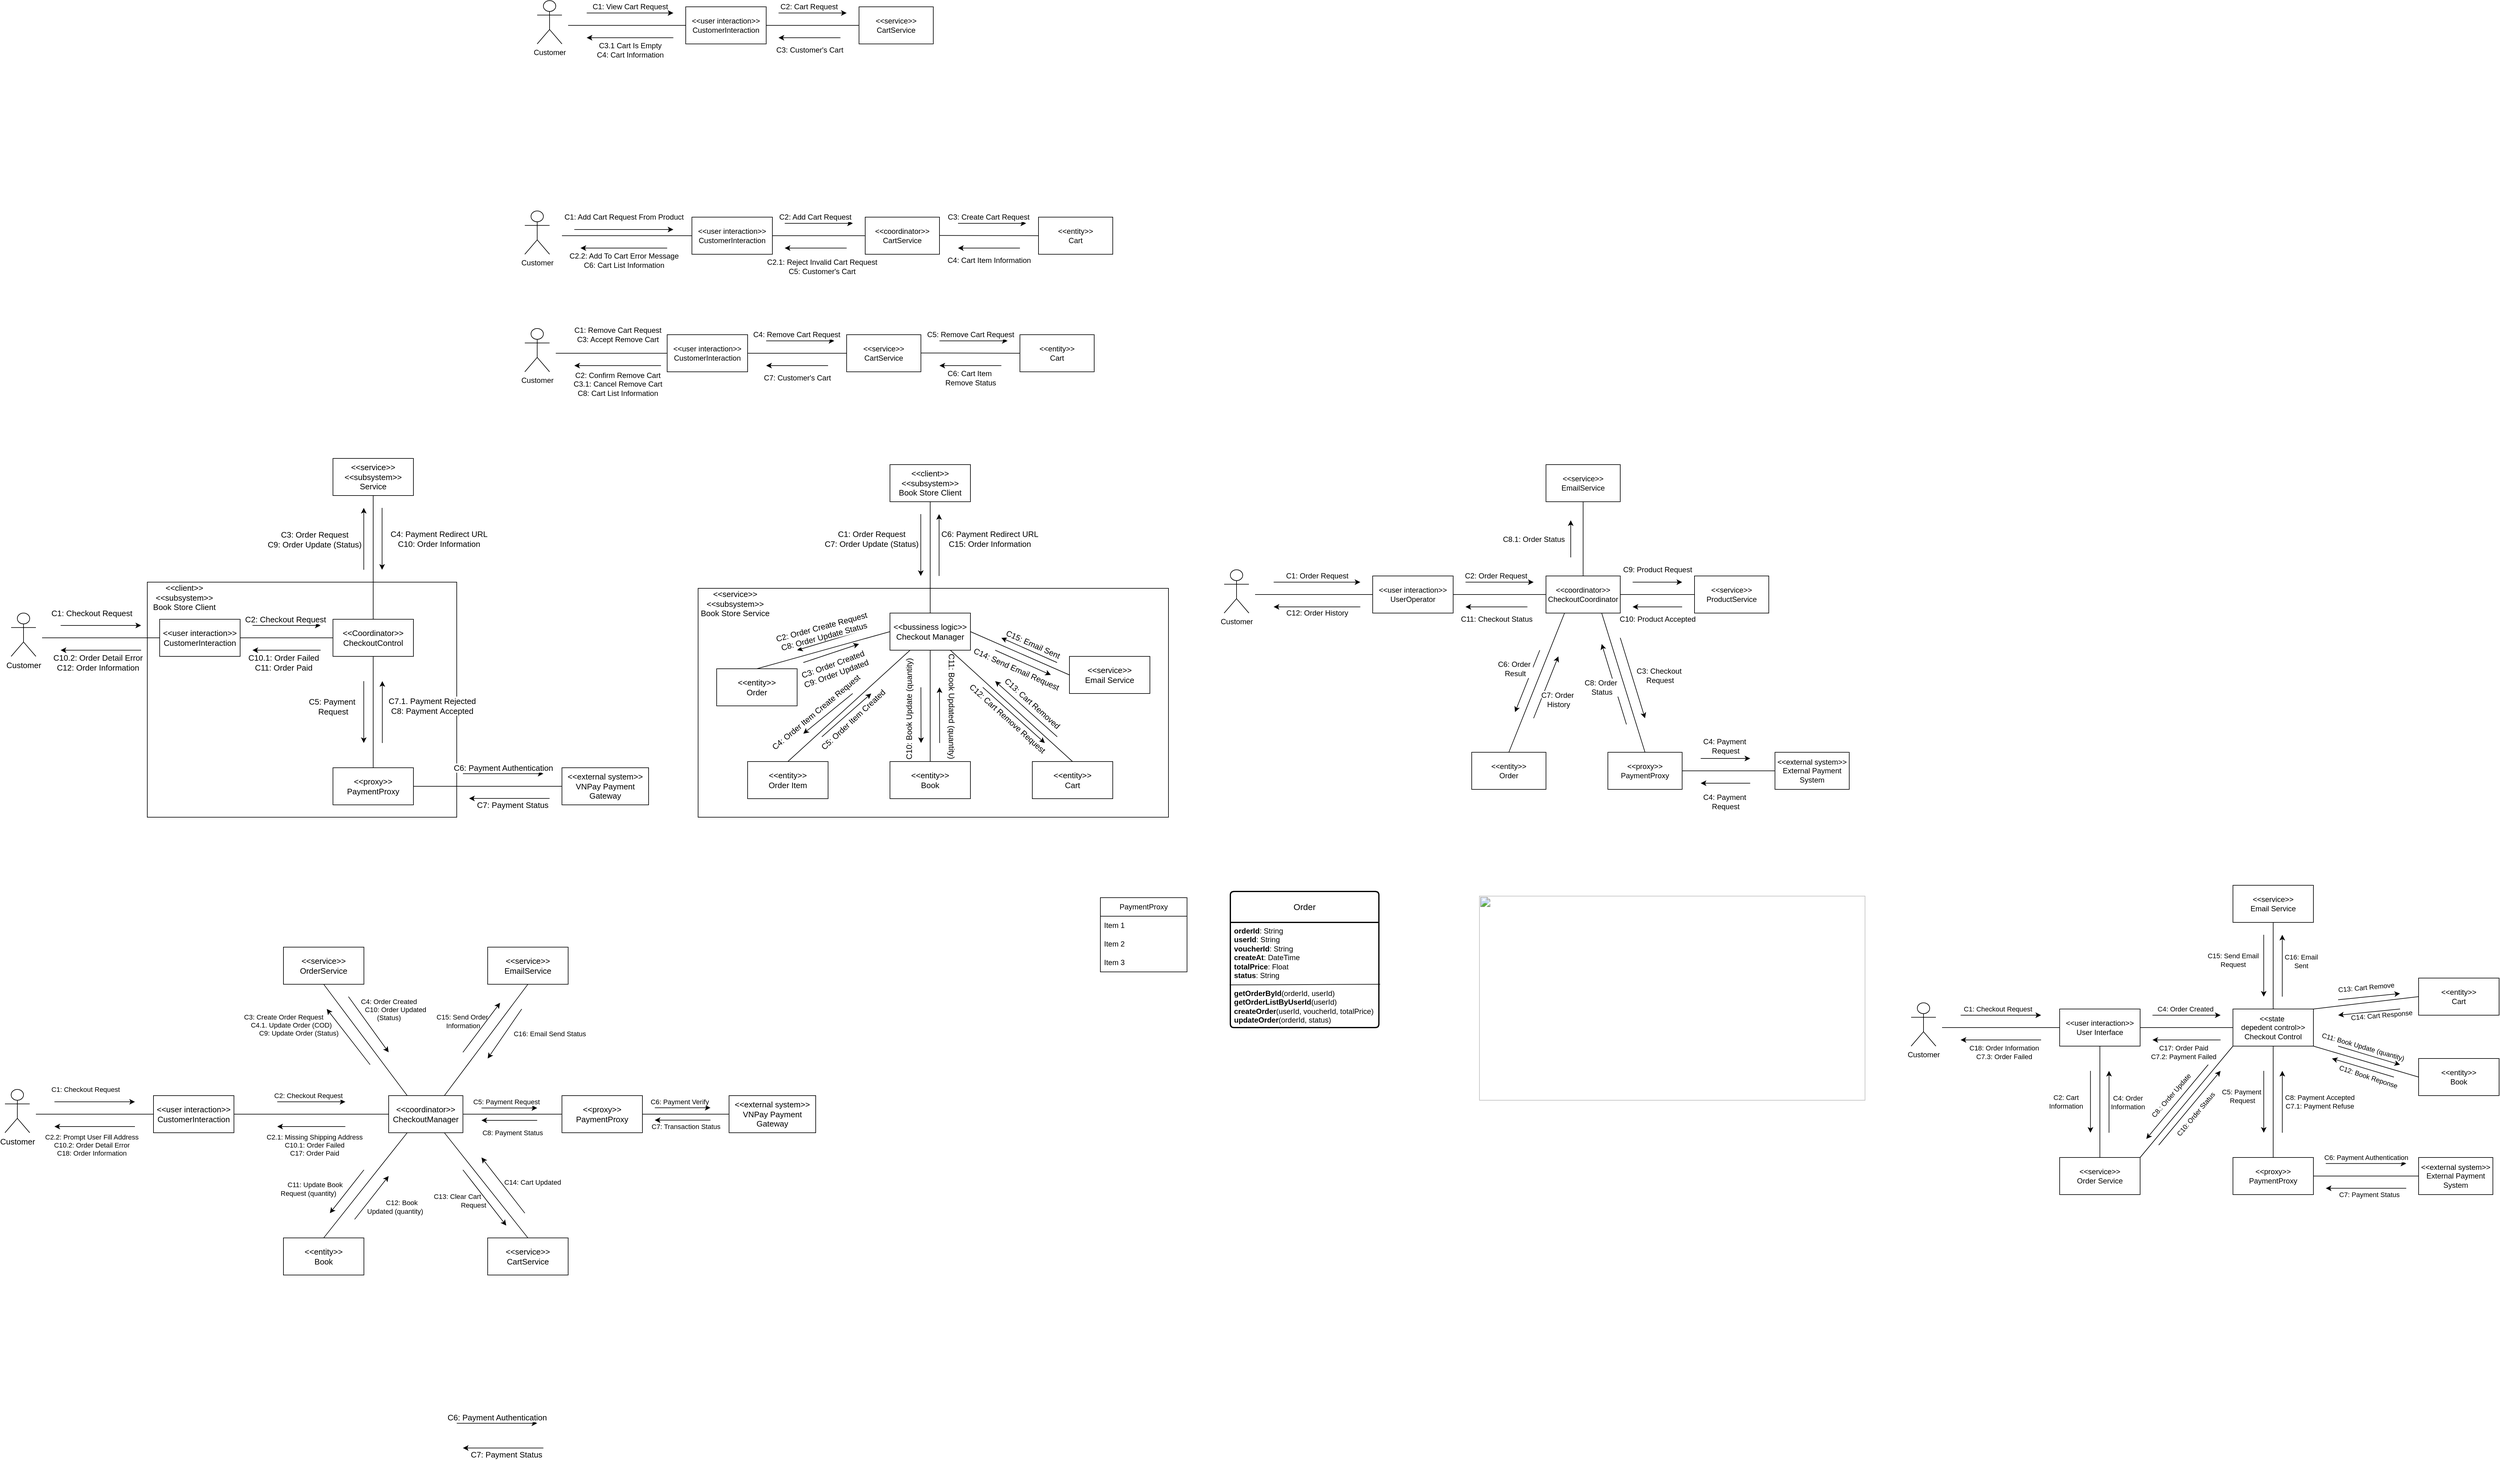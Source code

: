 <mxfile version="24.6.5" type="github" pages="5">
  <diagram id="wLqG0A1-bx51U8bKYdAv" name="Communication/Sequence Diagram">
    <mxGraphModel dx="3984" dy="-362" grid="1" gridSize="10" guides="1" tooltips="1" connect="1" arrows="1" fold="1" page="1" pageScale="1" pageWidth="850" pageHeight="1100" math="0" shadow="0">
      <root>
        <mxCell id="0" />
        <mxCell id="1" parent="0" />
        <mxCell id="7FnbWEMp2PJIHJoINvtb-75" value="" style="rounded=0;whiteSpace=wrap;html=1;fontSize=13;" parent="1" vertex="1">
          <mxGeometry x="-1470" y="2190" width="500" height="380" as="geometry" />
        </mxCell>
        <mxCell id="Wa_jV4B81PVG2n_hBzCP-1" value="Customer" style="shape=umlActor;verticalLabelPosition=bottom;verticalAlign=top;html=1;outlineConnect=0;fontSize=12;" parent="1" vertex="1">
          <mxGeometry x="270" y="2170" width="40" height="70" as="geometry" />
        </mxCell>
        <mxCell id="Wa_jV4B81PVG2n_hBzCP-2" value="&amp;lt;&amp;lt;user interaction&amp;gt;&amp;gt;&lt;div style=&quot;font-size: 12px;&quot;&gt;UserOperator&lt;/div&gt;" style="rounded=0;whiteSpace=wrap;html=1;fontSize=12;" parent="1" vertex="1">
          <mxGeometry x="510" y="2180" width="130" height="60" as="geometry" />
        </mxCell>
        <mxCell id="Wa_jV4B81PVG2n_hBzCP-3" value="&amp;lt;&amp;lt;coordinator&amp;gt;&amp;gt;&lt;div style=&quot;font-size: 12px;&quot;&gt;CheckoutCoordinator&lt;/div&gt;" style="rounded=0;whiteSpace=wrap;html=1;fontSize=12;" parent="1" vertex="1">
          <mxGeometry x="790" y="2180" width="120" height="60" as="geometry" />
        </mxCell>
        <mxCell id="Wa_jV4B81PVG2n_hBzCP-4" value="&amp;lt;&amp;lt;entity&amp;gt;&amp;gt;&lt;div style=&quot;font-size: 12px;&quot;&gt;Order&lt;/div&gt;" style="rounded=0;whiteSpace=wrap;html=1;fontSize=12;" parent="1" vertex="1">
          <mxGeometry x="670" y="2465" width="120" height="60" as="geometry" />
        </mxCell>
        <mxCell id="Wa_jV4B81PVG2n_hBzCP-5" value="&amp;lt;&amp;lt;proxy&amp;gt;&amp;gt;&lt;div style=&quot;font-size: 12px;&quot;&gt;PaymentProxy&lt;/div&gt;" style="rounded=0;whiteSpace=wrap;html=1;fontSize=12;" parent="1" vertex="1">
          <mxGeometry x="890" y="2465" width="120" height="60" as="geometry" />
        </mxCell>
        <mxCell id="Wa_jV4B81PVG2n_hBzCP-7" value="" style="endArrow=none;html=1;rounded=0;entryX=0;entryY=0.5;entryDx=0;entryDy=0;fontSize=12;" parent="1" target="Wa_jV4B81PVG2n_hBzCP-2" edge="1">
          <mxGeometry width="50" height="50" relative="1" as="geometry">
            <mxPoint x="320" y="2210" as="sourcePoint" />
            <mxPoint x="890" y="2300" as="targetPoint" />
          </mxGeometry>
        </mxCell>
        <mxCell id="Wa_jV4B81PVG2n_hBzCP-8" value="" style="endArrow=none;html=1;rounded=0;entryX=0;entryY=0.5;entryDx=0;entryDy=0;fontSize=12;" parent="1" target="Wa_jV4B81PVG2n_hBzCP-3" edge="1">
          <mxGeometry width="50" height="50" relative="1" as="geometry">
            <mxPoint x="640" y="2210" as="sourcePoint" />
            <mxPoint x="520" y="2220" as="targetPoint" />
          </mxGeometry>
        </mxCell>
        <mxCell id="Wa_jV4B81PVG2n_hBzCP-9" value="" style="endArrow=none;html=1;rounded=0;entryX=0.75;entryY=1;entryDx=0;entryDy=0;exitX=0.5;exitY=0;exitDx=0;exitDy=0;fontSize=12;" parent="1" source="Wa_jV4B81PVG2n_hBzCP-5" target="Wa_jV4B81PVG2n_hBzCP-3" edge="1">
          <mxGeometry width="50" height="50" relative="1" as="geometry">
            <mxPoint x="850" y="2350" as="sourcePoint" />
            <mxPoint x="800" y="2220" as="targetPoint" />
          </mxGeometry>
        </mxCell>
        <mxCell id="Wa_jV4B81PVG2n_hBzCP-10" value="" style="endArrow=none;html=1;rounded=0;exitX=0.5;exitY=0;exitDx=0;exitDy=0;fontSize=12;entryX=0.25;entryY=1;entryDx=0;entryDy=0;" parent="1" source="Wa_jV4B81PVG2n_hBzCP-4" target="Wa_jV4B81PVG2n_hBzCP-3" edge="1">
          <mxGeometry width="50" height="50" relative="1" as="geometry">
            <mxPoint x="860" y="2360" as="sourcePoint" />
            <mxPoint x="820" y="2410" as="targetPoint" />
          </mxGeometry>
        </mxCell>
        <mxCell id="Wa_jV4B81PVG2n_hBzCP-12" value="" style="endArrow=classic;html=1;rounded=0;fontSize=12;" parent="1" edge="1">
          <mxGeometry width="50" height="50" relative="1" as="geometry">
            <mxPoint x="350" y="2190" as="sourcePoint" />
            <mxPoint x="490" y="2190" as="targetPoint" />
          </mxGeometry>
        </mxCell>
        <mxCell id="Wa_jV4B81PVG2n_hBzCP-13" value="C1: Order Request" style="edgeLabel;html=1;align=center;verticalAlign=middle;resizable=0;points=[];fontSize=12;" parent="Wa_jV4B81PVG2n_hBzCP-12" vertex="1" connectable="0">
          <mxGeometry x="0.074" y="6" relative="1" as="geometry">
            <mxPoint x="-5" y="-4" as="offset" />
          </mxGeometry>
        </mxCell>
        <mxCell id="Wa_jV4B81PVG2n_hBzCP-14" value="" style="endArrow=classic;html=1;rounded=0;fontSize=12;" parent="1" edge="1">
          <mxGeometry width="50" height="50" relative="1" as="geometry">
            <mxPoint x="490" y="2230" as="sourcePoint" />
            <mxPoint x="350" y="2230" as="targetPoint" />
          </mxGeometry>
        </mxCell>
        <mxCell id="Wa_jV4B81PVG2n_hBzCP-15" value="C12: Order History" style="edgeLabel;html=1;align=center;verticalAlign=middle;resizable=0;points=[];fontSize=12;" parent="Wa_jV4B81PVG2n_hBzCP-14" vertex="1" connectable="0">
          <mxGeometry x="0.074" y="6" relative="1" as="geometry">
            <mxPoint x="5" y="4" as="offset" />
          </mxGeometry>
        </mxCell>
        <mxCell id="Wa_jV4B81PVG2n_hBzCP-16" value="C2: Order Request" style="endArrow=classic;html=1;rounded=0;fontSize=12;" parent="1" edge="1">
          <mxGeometry x="-0.091" y="10" width="50" height="50" relative="1" as="geometry">
            <mxPoint x="660" y="2190" as="sourcePoint" />
            <mxPoint x="770" y="2190" as="targetPoint" />
            <mxPoint x="-1" as="offset" />
          </mxGeometry>
        </mxCell>
        <mxCell id="Wa_jV4B81PVG2n_hBzCP-17" value="C3: Checkout&amp;nbsp;&lt;div&gt;Request&lt;/div&gt;" style="endArrow=classic;html=1;rounded=0;fontSize=12;" parent="1" edge="1">
          <mxGeometry x="0.14" y="43" width="50" height="50" relative="1" as="geometry">
            <mxPoint x="910" y="2280" as="sourcePoint" />
            <mxPoint x="950" y="2410" as="targetPoint" />
            <mxPoint as="offset" />
          </mxGeometry>
        </mxCell>
        <mxCell id="Wa_jV4B81PVG2n_hBzCP-20" value="C6: Order&amp;nbsp;&lt;div style=&quot;font-size: 12px;&quot;&gt;Result&lt;/div&gt;" style="endArrow=classic;html=1;rounded=0;fontSize=12;" parent="1" edge="1">
          <mxGeometry x="-0.207" y="-26" width="50" height="50" relative="1" as="geometry">
            <mxPoint x="780" y="2300" as="sourcePoint" />
            <mxPoint x="740" y="2400" as="targetPoint" />
            <mxPoint as="offset" />
          </mxGeometry>
        </mxCell>
        <mxCell id="Wa_jV4B81PVG2n_hBzCP-21" value="C7: Order&amp;nbsp;&lt;div style=&quot;font-size: 12px;&quot;&gt;History&lt;/div&gt;" style="endArrow=classic;html=1;rounded=0;fontSize=12;" parent="1" edge="1">
          <mxGeometry x="-0.207" y="-26" width="50" height="50" relative="1" as="geometry">
            <mxPoint x="770" y="2410" as="sourcePoint" />
            <mxPoint x="810" y="2310" as="targetPoint" />
            <mxPoint as="offset" />
          </mxGeometry>
        </mxCell>
        <mxCell id="Wa_jV4B81PVG2n_hBzCP-22" value="C8: Order&amp;nbsp;&lt;div&gt;Status&lt;/div&gt;" style="endArrow=classic;html=1;rounded=0;fontSize=12;" parent="1" edge="1">
          <mxGeometry x="0.016" y="21" width="50" height="50" relative="1" as="geometry">
            <mxPoint x="920" y="2420" as="sourcePoint" />
            <mxPoint x="880" y="2290" as="targetPoint" />
            <mxPoint as="offset" />
          </mxGeometry>
        </mxCell>
        <mxCell id="Wa_jV4B81PVG2n_hBzCP-23" value="&amp;lt;&amp;lt;service&amp;gt;&amp;gt;&lt;div style=&quot;font-size: 12px;&quot;&gt;ProductService&lt;/div&gt;" style="rounded=0;whiteSpace=wrap;html=1;fontSize=12;" parent="1" vertex="1">
          <mxGeometry x="1030" y="2180" width="120" height="60" as="geometry" />
        </mxCell>
        <mxCell id="Wa_jV4B81PVG2n_hBzCP-24" value="C9: Product Request" style="endArrow=classic;html=1;rounded=0;fontSize=12;" parent="1" edge="1">
          <mxGeometry y="20" width="50" height="50" relative="1" as="geometry">
            <mxPoint x="930" y="2190" as="sourcePoint" />
            <mxPoint x="1010" y="2190" as="targetPoint" />
            <mxPoint as="offset" />
          </mxGeometry>
        </mxCell>
        <mxCell id="Wa_jV4B81PVG2n_hBzCP-25" value="" style="endArrow=none;html=1;rounded=0;entryX=1;entryY=0.5;entryDx=0;entryDy=0;exitX=0;exitY=0.5;exitDx=0;exitDy=0;fontSize=12;" parent="1" source="Wa_jV4B81PVG2n_hBzCP-23" target="Wa_jV4B81PVG2n_hBzCP-3" edge="1">
          <mxGeometry width="50" height="50" relative="1" as="geometry">
            <mxPoint x="860" y="2360" as="sourcePoint" />
            <mxPoint x="860" y="2250" as="targetPoint" />
          </mxGeometry>
        </mxCell>
        <mxCell id="Wa_jV4B81PVG2n_hBzCP-26" value="C10: Product Accepted" style="endArrow=classic;html=1;rounded=0;fontSize=12;" parent="1" edge="1">
          <mxGeometry y="20" width="50" height="50" relative="1" as="geometry">
            <mxPoint x="1010" y="2230" as="sourcePoint" />
            <mxPoint x="930" y="2230" as="targetPoint" />
            <mxPoint as="offset" />
          </mxGeometry>
        </mxCell>
        <mxCell id="Wa_jV4B81PVG2n_hBzCP-27" value="C11: Checkout Status" style="endArrow=classic;html=1;rounded=0;fontSize=12;" parent="1" edge="1">
          <mxGeometry y="20" width="50" height="50" relative="1" as="geometry">
            <mxPoint x="760" y="2230" as="sourcePoint" />
            <mxPoint x="660" y="2230" as="targetPoint" />
            <mxPoint as="offset" />
          </mxGeometry>
        </mxCell>
        <mxCell id="Wa_jV4B81PVG2n_hBzCP-28" value="&amp;lt;&amp;lt;service&amp;gt;&amp;gt;&lt;div style=&quot;font-size: 12px;&quot;&gt;EmailService&lt;/div&gt;" style="rounded=0;whiteSpace=wrap;html=1;fontSize=12;" parent="1" vertex="1">
          <mxGeometry x="790" y="2000" width="120" height="60" as="geometry" />
        </mxCell>
        <mxCell id="Wa_jV4B81PVG2n_hBzCP-29" value="" style="endArrow=none;html=1;rounded=0;entryX=0.5;entryY=1;entryDx=0;entryDy=0;exitX=0.5;exitY=0;exitDx=0;exitDy=0;" parent="1" source="Wa_jV4B81PVG2n_hBzCP-3" target="Wa_jV4B81PVG2n_hBzCP-28" edge="1">
          <mxGeometry width="50" height="50" relative="1" as="geometry">
            <mxPoint x="840" y="2350" as="sourcePoint" />
            <mxPoint x="890" y="2300" as="targetPoint" />
          </mxGeometry>
        </mxCell>
        <mxCell id="Wa_jV4B81PVG2n_hBzCP-30" value="C8.1: Order Status" style="endArrow=classic;html=1;rounded=0;fontSize=12;" parent="1" edge="1">
          <mxGeometry y="60" width="50" height="50" relative="1" as="geometry">
            <mxPoint x="830" y="2150" as="sourcePoint" />
            <mxPoint x="830" y="2090" as="targetPoint" />
            <mxPoint y="1" as="offset" />
          </mxGeometry>
        </mxCell>
        <mxCell id="FnPRkQpF6sNc6OkEJtjU-1" value="" style="endArrow=none;html=1;rounded=0;entryX=0.75;entryY=1;entryDx=0;entryDy=0;fontSize=12;" parent="1" edge="1">
          <mxGeometry width="50" height="50" relative="1" as="geometry">
            <mxPoint x="1160" y="2495" as="sourcePoint" />
            <mxPoint x="1010" y="2495" as="targetPoint" />
          </mxGeometry>
        </mxCell>
        <mxCell id="FnPRkQpF6sNc6OkEJtjU-2" value="C4: Payment&amp;nbsp;&lt;div style=&quot;font-size: 12px;&quot;&gt;Request&lt;/div&gt;" style="endArrow=classic;html=1;rounded=0;fontSize=12;" parent="1" edge="1">
          <mxGeometry y="20" width="50" height="50" relative="1" as="geometry">
            <mxPoint x="1040" y="2475" as="sourcePoint" />
            <mxPoint x="1120" y="2475" as="targetPoint" />
            <mxPoint as="offset" />
          </mxGeometry>
        </mxCell>
        <mxCell id="FnPRkQpF6sNc6OkEJtjU-3" value="C4: Payment&amp;nbsp;&lt;div style=&quot;font-size: 12px;&quot;&gt;Request&lt;/div&gt;" style="endArrow=classic;html=1;rounded=0;fontSize=12;" parent="1" edge="1">
          <mxGeometry y="30" width="50" height="50" relative="1" as="geometry">
            <mxPoint x="1120" y="2515" as="sourcePoint" />
            <mxPoint x="1040" y="2515" as="targetPoint" />
            <mxPoint as="offset" />
          </mxGeometry>
        </mxCell>
        <mxCell id="FnPRkQpF6sNc6OkEJtjU-5" value="Customer" style="shape=umlActor;verticalLabelPosition=bottom;verticalAlign=top;html=1;outlineConnect=0;fontSize=12;" parent="1" vertex="1">
          <mxGeometry x="-840" y="1250" width="40" height="70" as="geometry" />
        </mxCell>
        <mxCell id="FnPRkQpF6sNc6OkEJtjU-6" value="&amp;lt;&amp;lt;user interaction&amp;gt;&amp;gt;&lt;div style=&quot;font-size: 12px;&quot;&gt;CustomerInteraction&lt;/div&gt;" style="rounded=0;whiteSpace=wrap;html=1;fontSize=12;" parent="1" vertex="1">
          <mxGeometry x="-600" y="1260" width="130" height="60" as="geometry" />
        </mxCell>
        <mxCell id="FnPRkQpF6sNc6OkEJtjU-8" value="" style="endArrow=none;html=1;rounded=0;entryX=0;entryY=0.5;entryDx=0;entryDy=0;fontSize=12;" parent="1" target="FnPRkQpF6sNc6OkEJtjU-6" edge="1">
          <mxGeometry width="50" height="50" relative="1" as="geometry">
            <mxPoint x="-790" y="1290" as="sourcePoint" />
            <mxPoint x="-220" y="1380" as="targetPoint" />
          </mxGeometry>
        </mxCell>
        <mxCell id="FnPRkQpF6sNc6OkEJtjU-9" value="" style="endArrow=none;html=1;rounded=0;entryX=0;entryY=0.5;entryDx=0;entryDy=0;fontSize=12;" parent="1" edge="1">
          <mxGeometry width="50" height="50" relative="1" as="geometry">
            <mxPoint x="-470" y="1290" as="sourcePoint" />
            <mxPoint x="-320" y="1290" as="targetPoint" />
          </mxGeometry>
        </mxCell>
        <mxCell id="FnPRkQpF6sNc6OkEJtjU-10" value="" style="endArrow=classic;html=1;rounded=0;fontSize=12;" parent="1" edge="1">
          <mxGeometry width="50" height="50" relative="1" as="geometry">
            <mxPoint x="-760" y="1270" as="sourcePoint" />
            <mxPoint x="-620" y="1270" as="targetPoint" />
          </mxGeometry>
        </mxCell>
        <mxCell id="FnPRkQpF6sNc6OkEJtjU-11" value="C1: View Cart Request" style="edgeLabel;html=1;align=center;verticalAlign=middle;resizable=0;points=[];fontSize=12;" parent="FnPRkQpF6sNc6OkEJtjU-10" vertex="1" connectable="0">
          <mxGeometry x="0.074" y="6" relative="1" as="geometry">
            <mxPoint x="-5" y="-4" as="offset" />
          </mxGeometry>
        </mxCell>
        <mxCell id="FnPRkQpF6sNc6OkEJtjU-12" value="" style="endArrow=classic;html=1;rounded=0;fontSize=12;" parent="1" edge="1">
          <mxGeometry width="50" height="50" relative="1" as="geometry">
            <mxPoint x="-620" y="1310" as="sourcePoint" />
            <mxPoint x="-760" y="1310" as="targetPoint" />
          </mxGeometry>
        </mxCell>
        <mxCell id="FnPRkQpF6sNc6OkEJtjU-13" value="&lt;div&gt;C3.1 Cart Is Empty&lt;/div&gt;C4: Cart Information" style="edgeLabel;html=1;align=center;verticalAlign=middle;resizable=0;points=[];fontSize=12;" parent="FnPRkQpF6sNc6OkEJtjU-12" vertex="1" connectable="0">
          <mxGeometry x="0.074" y="6" relative="1" as="geometry">
            <mxPoint x="5" y="14" as="offset" />
          </mxGeometry>
        </mxCell>
        <mxCell id="FnPRkQpF6sNc6OkEJtjU-14" value="C2: Cart Request" style="endArrow=classic;html=1;rounded=0;fontSize=12;" parent="1" edge="1">
          <mxGeometry x="-0.091" y="10" width="50" height="50" relative="1" as="geometry">
            <mxPoint x="-450" y="1270" as="sourcePoint" />
            <mxPoint x="-340" y="1270" as="targetPoint" />
            <mxPoint x="-1" as="offset" />
          </mxGeometry>
        </mxCell>
        <mxCell id="FnPRkQpF6sNc6OkEJtjU-15" value="&amp;lt;&amp;lt;service&amp;gt;&amp;gt;&lt;div style=&quot;font-size: 12px;&quot;&gt;CartService&lt;/div&gt;" style="rounded=0;whiteSpace=wrap;html=1;fontSize=12;" parent="1" vertex="1">
          <mxGeometry x="-320" y="1260" width="120" height="60" as="geometry" />
        </mxCell>
        <mxCell id="FnPRkQpF6sNc6OkEJtjU-19" value="&lt;div&gt;C3: Customer&#39;s Cart&lt;br&gt;&lt;/div&gt;" style="endArrow=classic;html=1;rounded=0;fontSize=12;" parent="1" edge="1">
          <mxGeometry y="20" width="50" height="50" relative="1" as="geometry">
            <mxPoint x="-350" y="1310" as="sourcePoint" />
            <mxPoint x="-450" y="1310" as="targetPoint" />
            <mxPoint as="offset" />
          </mxGeometry>
        </mxCell>
        <mxCell id="FnPRkQpF6sNc6OkEJtjU-25" value="&amp;lt;&amp;lt;external system&amp;gt;&amp;gt;&lt;div style=&quot;font-size: 12px;&quot;&gt;External Payment&lt;/div&gt;&lt;div style=&quot;font-size: 12px;&quot;&gt;System&lt;/div&gt;" style="rounded=0;whiteSpace=wrap;html=1;fontSize=12;" parent="1" vertex="1">
          <mxGeometry x="1160" y="2465" width="120" height="60" as="geometry" />
        </mxCell>
        <mxCell id="FnPRkQpF6sNc6OkEJtjU-26" value="Customer" style="shape=umlActor;verticalLabelPosition=bottom;verticalAlign=top;html=1;outlineConnect=0;fontSize=12;" parent="1" vertex="1">
          <mxGeometry x="-860" y="1590" width="40" height="70" as="geometry" />
        </mxCell>
        <mxCell id="FnPRkQpF6sNc6OkEJtjU-27" value="&amp;lt;&amp;lt;user interaction&amp;gt;&amp;gt;&lt;div style=&quot;font-size: 12px;&quot;&gt;CustomerInteraction&lt;/div&gt;" style="rounded=0;whiteSpace=wrap;html=1;fontSize=12;" parent="1" vertex="1">
          <mxGeometry x="-590" y="1600" width="130" height="60" as="geometry" />
        </mxCell>
        <mxCell id="FnPRkQpF6sNc6OkEJtjU-28" value="" style="endArrow=none;html=1;rounded=0;entryX=0;entryY=0.5;entryDx=0;entryDy=0;fontSize=12;" parent="1" target="FnPRkQpF6sNc6OkEJtjU-27" edge="1">
          <mxGeometry width="50" height="50" relative="1" as="geometry">
            <mxPoint x="-800" y="1630" as="sourcePoint" />
            <mxPoint x="-210" y="1720" as="targetPoint" />
          </mxGeometry>
        </mxCell>
        <mxCell id="FnPRkQpF6sNc6OkEJtjU-29" value="" style="endArrow=none;html=1;rounded=0;entryX=0;entryY=0.5;entryDx=0;entryDy=0;fontSize=12;" parent="1" edge="1">
          <mxGeometry width="50" height="50" relative="1" as="geometry">
            <mxPoint x="-460" y="1630" as="sourcePoint" />
            <mxPoint x="-310" y="1630" as="targetPoint" />
          </mxGeometry>
        </mxCell>
        <mxCell id="FnPRkQpF6sNc6OkEJtjU-30" value="" style="endArrow=classic;html=1;rounded=0;fontSize=12;" parent="1" edge="1">
          <mxGeometry width="50" height="50" relative="1" as="geometry">
            <mxPoint x="-780" y="1620" as="sourcePoint" />
            <mxPoint x="-620" y="1620" as="targetPoint" />
          </mxGeometry>
        </mxCell>
        <mxCell id="FnPRkQpF6sNc6OkEJtjU-31" value="C1: Add Cart Request From Product" style="edgeLabel;html=1;align=center;verticalAlign=middle;resizable=0;points=[];fontSize=12;" parent="FnPRkQpF6sNc6OkEJtjU-30" vertex="1" connectable="0">
          <mxGeometry x="0.074" y="6" relative="1" as="geometry">
            <mxPoint x="-6" y="-14" as="offset" />
          </mxGeometry>
        </mxCell>
        <mxCell id="FnPRkQpF6sNc6OkEJtjU-32" value="" style="endArrow=classic;html=1;rounded=0;fontSize=12;" parent="1" edge="1">
          <mxGeometry width="50" height="50" relative="1" as="geometry">
            <mxPoint x="-630" y="1650" as="sourcePoint" />
            <mxPoint x="-770" y="1650" as="targetPoint" />
          </mxGeometry>
        </mxCell>
        <mxCell id="FnPRkQpF6sNc6OkEJtjU-33" value="&lt;div&gt;C2.2: Add To Cart Error Message&lt;/div&gt;C6: Cart List Information" style="edgeLabel;html=1;align=center;verticalAlign=middle;resizable=0;points=[];fontSize=12;" parent="FnPRkQpF6sNc6OkEJtjU-32" vertex="1" connectable="0">
          <mxGeometry x="0.074" y="6" relative="1" as="geometry">
            <mxPoint x="5" y="14" as="offset" />
          </mxGeometry>
        </mxCell>
        <mxCell id="FnPRkQpF6sNc6OkEJtjU-34" value="C2: Add Cart Request" style="endArrow=classic;html=1;rounded=0;fontSize=12;" parent="1" edge="1">
          <mxGeometry x="-0.091" y="10" width="50" height="50" relative="1" as="geometry">
            <mxPoint x="-440" y="1610" as="sourcePoint" />
            <mxPoint x="-330" y="1610" as="targetPoint" />
            <mxPoint x="-1" as="offset" />
          </mxGeometry>
        </mxCell>
        <mxCell id="FnPRkQpF6sNc6OkEJtjU-35" value="&amp;lt;&amp;lt;coordinator&amp;gt;&amp;gt;&lt;div style=&quot;font-size: 12px;&quot;&gt;CartService&lt;/div&gt;" style="rounded=0;whiteSpace=wrap;html=1;fontSize=12;" parent="1" vertex="1">
          <mxGeometry x="-310" y="1600" width="120" height="60" as="geometry" />
        </mxCell>
        <mxCell id="FnPRkQpF6sNc6OkEJtjU-36" value="&lt;div&gt;C2.1: Reject Invalid Cart Request&lt;/div&gt;C5: Customer&#39;s Cart" style="endArrow=classic;html=1;rounded=0;fontSize=12;" parent="1" edge="1">
          <mxGeometry x="-0.2" y="30" width="50" height="50" relative="1" as="geometry">
            <mxPoint x="-340" y="1650" as="sourcePoint" />
            <mxPoint x="-440" y="1650" as="targetPoint" />
            <mxPoint as="offset" />
          </mxGeometry>
        </mxCell>
        <mxCell id="FnPRkQpF6sNc6OkEJtjU-37" value="C3: Create Cart Request" style="endArrow=classic;html=1;rounded=0;fontSize=12;" parent="1" edge="1">
          <mxGeometry x="-0.091" y="10" width="50" height="50" relative="1" as="geometry">
            <mxPoint x="-160" y="1610" as="sourcePoint" />
            <mxPoint x="-50" y="1610" as="targetPoint" />
            <mxPoint x="-1" as="offset" />
          </mxGeometry>
        </mxCell>
        <mxCell id="FnPRkQpF6sNc6OkEJtjU-38" value="&amp;lt;&amp;lt;entity&amp;gt;&amp;gt;&lt;div style=&quot;font-size: 12px;&quot;&gt;Cart&lt;/div&gt;" style="rounded=0;whiteSpace=wrap;html=1;fontSize=12;" parent="1" vertex="1">
          <mxGeometry x="-30" y="1600" width="120" height="60" as="geometry" />
        </mxCell>
        <mxCell id="FnPRkQpF6sNc6OkEJtjU-39" value="C4: Cart Item Information" style="endArrow=classic;html=1;rounded=0;fontSize=12;" parent="1" edge="1">
          <mxGeometry x="0.009" y="20" width="50" height="50" relative="1" as="geometry">
            <mxPoint x="-60" y="1650" as="sourcePoint" />
            <mxPoint x="-160" y="1650" as="targetPoint" />
            <mxPoint as="offset" />
          </mxGeometry>
        </mxCell>
        <mxCell id="FnPRkQpF6sNc6OkEJtjU-40" value="" style="endArrow=none;html=1;rounded=0;entryX=0;entryY=0.5;entryDx=0;entryDy=0;fontSize=12;" parent="1" target="FnPRkQpF6sNc6OkEJtjU-38" edge="1">
          <mxGeometry width="50" height="50" relative="1" as="geometry">
            <mxPoint x="-190" y="1629.57" as="sourcePoint" />
            <mxPoint x="-40" y="1629.57" as="targetPoint" />
          </mxGeometry>
        </mxCell>
        <mxCell id="FnPRkQpF6sNc6OkEJtjU-41" value="Customer" style="shape=umlActor;verticalLabelPosition=bottom;verticalAlign=top;html=1;outlineConnect=0;fontSize=12;" parent="1" vertex="1">
          <mxGeometry x="-860" y="1780" width="40" height="70" as="geometry" />
        </mxCell>
        <mxCell id="FnPRkQpF6sNc6OkEJtjU-42" value="&amp;lt;&amp;lt;user interaction&amp;gt;&amp;gt;&lt;div style=&quot;font-size: 12px;&quot;&gt;CustomerInteraction&lt;/div&gt;" style="rounded=0;whiteSpace=wrap;html=1;fontSize=12;" parent="1" vertex="1">
          <mxGeometry x="-630" y="1790" width="130" height="60" as="geometry" />
        </mxCell>
        <mxCell id="FnPRkQpF6sNc6OkEJtjU-43" value="" style="endArrow=none;html=1;rounded=0;entryX=0;entryY=0.5;entryDx=0;entryDy=0;fontSize=12;" parent="1" target="FnPRkQpF6sNc6OkEJtjU-42" edge="1">
          <mxGeometry width="50" height="50" relative="1" as="geometry">
            <mxPoint x="-810" y="1820" as="sourcePoint" />
            <mxPoint x="-240" y="1910" as="targetPoint" />
          </mxGeometry>
        </mxCell>
        <mxCell id="FnPRkQpF6sNc6OkEJtjU-44" value="" style="endArrow=none;html=1;rounded=0;entryX=0;entryY=0.5;entryDx=0;entryDy=0;fontSize=12;exitX=1;exitY=0.5;exitDx=0;exitDy=0;" parent="1" source="FnPRkQpF6sNc6OkEJtjU-42" edge="1">
          <mxGeometry width="50" height="50" relative="1" as="geometry">
            <mxPoint x="-490" y="1820" as="sourcePoint" />
            <mxPoint x="-340" y="1820" as="targetPoint" />
          </mxGeometry>
        </mxCell>
        <mxCell id="FnPRkQpF6sNc6OkEJtjU-45" value="" style="endArrow=classic;html=1;rounded=0;fontSize=12;" parent="1" edge="1">
          <mxGeometry width="50" height="50" relative="1" as="geometry">
            <mxPoint x="-780" y="1800" as="sourcePoint" />
            <mxPoint x="-640" y="1800" as="targetPoint" />
          </mxGeometry>
        </mxCell>
        <mxCell id="FnPRkQpF6sNc6OkEJtjU-46" value="C1: Remove Cart Request&lt;div&gt;C3: Accept Remove Cart&lt;/div&gt;" style="edgeLabel;html=1;align=center;verticalAlign=middle;resizable=0;points=[];fontSize=12;" parent="FnPRkQpF6sNc6OkEJtjU-45" vertex="1" connectable="0">
          <mxGeometry x="0.074" y="6" relative="1" as="geometry">
            <mxPoint x="-5" y="-4" as="offset" />
          </mxGeometry>
        </mxCell>
        <mxCell id="FnPRkQpF6sNc6OkEJtjU-47" value="" style="endArrow=classic;html=1;rounded=0;fontSize=12;" parent="1" edge="1">
          <mxGeometry width="50" height="50" relative="1" as="geometry">
            <mxPoint x="-640" y="1840" as="sourcePoint" />
            <mxPoint x="-780" y="1840" as="targetPoint" />
          </mxGeometry>
        </mxCell>
        <mxCell id="FnPRkQpF6sNc6OkEJtjU-48" value="&lt;div&gt;C2: Confirm Remove Cart&lt;/div&gt;&lt;div&gt;C3.1: Cancel Remove Cart&lt;/div&gt;C8: Cart List Information" style="edgeLabel;html=1;align=center;verticalAlign=middle;resizable=0;points=[];fontSize=12;" parent="FnPRkQpF6sNc6OkEJtjU-47" vertex="1" connectable="0">
          <mxGeometry x="0.074" y="6" relative="1" as="geometry">
            <mxPoint x="5" y="24" as="offset" />
          </mxGeometry>
        </mxCell>
        <mxCell id="FnPRkQpF6sNc6OkEJtjU-49" value="C4: Remove Cart Request" style="endArrow=classic;html=1;rounded=0;fontSize=12;" parent="1" edge="1">
          <mxGeometry x="-0.091" y="10" width="50" height="50" relative="1" as="geometry">
            <mxPoint x="-470" y="1800" as="sourcePoint" />
            <mxPoint x="-360" y="1800" as="targetPoint" />
            <mxPoint x="-1" as="offset" />
          </mxGeometry>
        </mxCell>
        <mxCell id="FnPRkQpF6sNc6OkEJtjU-50" value="&amp;lt;&amp;lt;service&amp;gt;&amp;gt;&lt;div style=&quot;font-size: 12px;&quot;&gt;CartService&lt;/div&gt;" style="rounded=0;whiteSpace=wrap;html=1;fontSize=12;" parent="1" vertex="1">
          <mxGeometry x="-340" y="1790" width="120" height="60" as="geometry" />
        </mxCell>
        <mxCell id="FnPRkQpF6sNc6OkEJtjU-51" value="C7: Customer&#39;s Cart" style="endArrow=classic;html=1;rounded=0;fontSize=12;" parent="1" edge="1">
          <mxGeometry x="0.009" y="20" width="50" height="50" relative="1" as="geometry">
            <mxPoint x="-370" y="1840" as="sourcePoint" />
            <mxPoint x="-470" y="1840" as="targetPoint" />
            <mxPoint as="offset" />
          </mxGeometry>
        </mxCell>
        <mxCell id="FnPRkQpF6sNc6OkEJtjU-52" value="C5: Remove Cart Request" style="endArrow=classic;html=1;rounded=0;fontSize=12;" parent="1" edge="1">
          <mxGeometry x="-0.1" y="10" width="50" height="50" relative="1" as="geometry">
            <mxPoint x="-190" y="1800" as="sourcePoint" />
            <mxPoint x="-80" y="1800" as="targetPoint" />
            <mxPoint as="offset" />
          </mxGeometry>
        </mxCell>
        <mxCell id="FnPRkQpF6sNc6OkEJtjU-53" value="&amp;lt;&amp;lt;entity&amp;gt;&amp;gt;&lt;div style=&quot;font-size: 12px;&quot;&gt;Cart&lt;/div&gt;" style="rounded=0;whiteSpace=wrap;html=1;fontSize=12;" parent="1" vertex="1">
          <mxGeometry x="-60" y="1790" width="120" height="60" as="geometry" />
        </mxCell>
        <mxCell id="FnPRkQpF6sNc6OkEJtjU-54" value="C6: Cart Item&amp;nbsp;&lt;div&gt;Remove Status&lt;/div&gt;" style="endArrow=classic;html=1;rounded=0;fontSize=12;" parent="1" edge="1">
          <mxGeometry x="0.009" y="20" width="50" height="50" relative="1" as="geometry">
            <mxPoint x="-90" y="1840" as="sourcePoint" />
            <mxPoint x="-190" y="1840" as="targetPoint" />
            <mxPoint as="offset" />
          </mxGeometry>
        </mxCell>
        <mxCell id="FnPRkQpF6sNc6OkEJtjU-55" value="" style="endArrow=none;html=1;rounded=0;entryX=0;entryY=0.5;entryDx=0;entryDy=0;fontSize=12;" parent="1" target="FnPRkQpF6sNc6OkEJtjU-53" edge="1">
          <mxGeometry width="50" height="50" relative="1" as="geometry">
            <mxPoint x="-220" y="1819.57" as="sourcePoint" />
            <mxPoint x="-70" y="1819.57" as="targetPoint" />
          </mxGeometry>
        </mxCell>
        <mxCell id="HLjHZjicE62Kv4JlI9dr-1" value="Customer" style="shape=umlActor;verticalLabelPosition=bottom;verticalAlign=top;html=1;outlineConnect=0;fontSize=12;" parent="1" vertex="1">
          <mxGeometry x="1380" y="2870" width="40" height="70" as="geometry" />
        </mxCell>
        <mxCell id="HLjHZjicE62Kv4JlI9dr-2" value="&amp;lt;&amp;lt;user interaction&amp;gt;&amp;gt;&lt;div style=&quot;font-size: 12px;&quot;&gt;User Interface&lt;/div&gt;" style="rounded=0;whiteSpace=wrap;html=1;fontSize=12;" parent="1" vertex="1">
          <mxGeometry x="1620" y="2880" width="130" height="60" as="geometry" />
        </mxCell>
        <mxCell id="HLjHZjicE62Kv4JlI9dr-3" value="" style="endArrow=none;html=1;rounded=0;entryX=0;entryY=0.5;entryDx=0;entryDy=0;fontSize=12;" parent="1" target="HLjHZjicE62Kv4JlI9dr-2" edge="1">
          <mxGeometry width="50" height="50" relative="1" as="geometry">
            <mxPoint x="1430" y="2910" as="sourcePoint" />
            <mxPoint x="1620" y="2910" as="targetPoint" />
          </mxGeometry>
        </mxCell>
        <mxCell id="HLjHZjicE62Kv4JlI9dr-4" value="" style="endArrow=classic;html=1;rounded=0;" parent="1" edge="1">
          <mxGeometry width="50" height="50" relative="1" as="geometry">
            <mxPoint x="1460" y="2890" as="sourcePoint" />
            <mxPoint x="1590" y="2890" as="targetPoint" />
          </mxGeometry>
        </mxCell>
        <mxCell id="HLjHZjicE62Kv4JlI9dr-5" value="C1: Checkout Request" style="edgeLabel;html=1;align=center;verticalAlign=middle;resizable=0;points=[];" parent="HLjHZjicE62Kv4JlI9dr-4" vertex="1" connectable="0">
          <mxGeometry x="0.31" y="-1" relative="1" as="geometry">
            <mxPoint x="-25" y="-11" as="offset" />
          </mxGeometry>
        </mxCell>
        <mxCell id="HLjHZjicE62Kv4JlI9dr-6" value="&amp;lt;&amp;lt;service&amp;gt;&amp;gt;&lt;div style=&quot;font-size: 12px;&quot;&gt;Order Service&lt;/div&gt;" style="rounded=0;whiteSpace=wrap;html=1;fontSize=12;" parent="1" vertex="1">
          <mxGeometry x="1620" y="3120" width="130" height="60" as="geometry" />
        </mxCell>
        <mxCell id="HLjHZjicE62Kv4JlI9dr-9" value="" style="endArrow=none;html=1;rounded=0;entryX=0.5;entryY=1;entryDx=0;entryDy=0;fontSize=12;exitX=0.5;exitY=0;exitDx=0;exitDy=0;" parent="1" source="HLjHZjicE62Kv4JlI9dr-6" target="HLjHZjicE62Kv4JlI9dr-2" edge="1">
          <mxGeometry width="50" height="50" relative="1" as="geometry">
            <mxPoint x="1440" y="2920" as="sourcePoint" />
            <mxPoint x="1630" y="2920" as="targetPoint" />
          </mxGeometry>
        </mxCell>
        <mxCell id="HLjHZjicE62Kv4JlI9dr-10" value="" style="endArrow=classic;html=1;rounded=0;" parent="1" edge="1">
          <mxGeometry width="50" height="50" relative="1" as="geometry">
            <mxPoint x="1669.76" y="2980" as="sourcePoint" />
            <mxPoint x="1669.76" y="3080" as="targetPoint" />
          </mxGeometry>
        </mxCell>
        <mxCell id="HLjHZjicE62Kv4JlI9dr-11" value="C2: Cart&lt;div&gt;Information&lt;/div&gt;" style="edgeLabel;html=1;align=center;verticalAlign=middle;resizable=0;points=[];" parent="HLjHZjicE62Kv4JlI9dr-10" vertex="1" connectable="0">
          <mxGeometry x="0.31" y="-1" relative="1" as="geometry">
            <mxPoint x="-39" y="-16" as="offset" />
          </mxGeometry>
        </mxCell>
        <mxCell id="HLjHZjicE62Kv4JlI9dr-12" value="" style="endArrow=classic;html=1;rounded=0;" parent="1" edge="1">
          <mxGeometry width="50" height="50" relative="1" as="geometry">
            <mxPoint x="1699.76" y="3080" as="sourcePoint" />
            <mxPoint x="1699.76" y="2980" as="targetPoint" />
          </mxGeometry>
        </mxCell>
        <mxCell id="HLjHZjicE62Kv4JlI9dr-13" value="C4: Order&lt;div&gt;Information&lt;/div&gt;" style="edgeLabel;html=1;align=center;verticalAlign=middle;resizable=0;points=[];" parent="HLjHZjicE62Kv4JlI9dr-12" vertex="1" connectable="0">
          <mxGeometry x="0.31" y="-1" relative="1" as="geometry">
            <mxPoint x="29" y="16" as="offset" />
          </mxGeometry>
        </mxCell>
        <mxCell id="HLjHZjicE62Kv4JlI9dr-14" value="&amp;lt;&amp;lt;state&amp;nbsp;&lt;div&gt;depedent control&amp;gt;&amp;gt;&lt;div style=&quot;font-size: 12px;&quot;&gt;Checkout Control&lt;/div&gt;&lt;/div&gt;" style="rounded=0;whiteSpace=wrap;html=1;fontSize=12;" parent="1" vertex="1">
          <mxGeometry x="1900" y="2880" width="130" height="60" as="geometry" />
        </mxCell>
        <mxCell id="HLjHZjicE62Kv4JlI9dr-15" value="" style="endArrow=none;html=1;rounded=0;entryX=1;entryY=0.5;entryDx=0;entryDy=0;fontSize=12;exitX=0;exitY=0.5;exitDx=0;exitDy=0;" parent="1" source="HLjHZjicE62Kv4JlI9dr-14" target="HLjHZjicE62Kv4JlI9dr-2" edge="1">
          <mxGeometry width="50" height="50" relative="1" as="geometry">
            <mxPoint x="1695" y="3080" as="sourcePoint" />
            <mxPoint x="1695" y="2950" as="targetPoint" />
          </mxGeometry>
        </mxCell>
        <mxCell id="HLjHZjicE62Kv4JlI9dr-16" value="" style="endArrow=classic;html=1;rounded=0;" parent="1" edge="1">
          <mxGeometry width="50" height="50" relative="1" as="geometry">
            <mxPoint x="1770" y="2890" as="sourcePoint" />
            <mxPoint x="1880" y="2890" as="targetPoint" />
          </mxGeometry>
        </mxCell>
        <mxCell id="HLjHZjicE62Kv4JlI9dr-17" value="C4: Order Created" style="edgeLabel;html=1;align=center;verticalAlign=middle;resizable=0;points=[];" parent="HLjHZjicE62Kv4JlI9dr-16" vertex="1" connectable="0">
          <mxGeometry x="0.31" y="-1" relative="1" as="geometry">
            <mxPoint x="-19" y="-11" as="offset" />
          </mxGeometry>
        </mxCell>
        <mxCell id="HLjHZjicE62Kv4JlI9dr-18" value="&amp;lt;&amp;lt;proxy&amp;gt;&amp;gt;&lt;div style=&quot;font-size: 12px;&quot;&gt;PaymentProxy&lt;/div&gt;" style="rounded=0;whiteSpace=wrap;html=1;fontSize=12;" parent="1" vertex="1">
          <mxGeometry x="1900" y="3120" width="130" height="60" as="geometry" />
        </mxCell>
        <mxCell id="HLjHZjicE62Kv4JlI9dr-19" value="" style="endArrow=none;html=1;rounded=0;fontSize=12;exitX=0;exitY=0.5;exitDx=0;exitDy=0;entryX=1;entryY=0.5;entryDx=0;entryDy=0;" parent="1" source="HLjHZjicE62Kv4JlI9dr-22" target="HLjHZjicE62Kv4JlI9dr-18" edge="1">
          <mxGeometry width="50" height="50" relative="1" as="geometry">
            <mxPoint x="2170" y="3100" as="sourcePoint" />
            <mxPoint x="2030" y="3100" as="targetPoint" />
          </mxGeometry>
        </mxCell>
        <mxCell id="HLjHZjicE62Kv4JlI9dr-20" value="&lt;font style=&quot;font-size: 11px;&quot;&gt;C6: P&lt;/font&gt;&lt;span style=&quot;font-size: 11px;&quot;&gt;ayment Authentication&lt;/span&gt;" style="endArrow=classic;html=1;rounded=0;fontSize=12;" parent="1" edge="1">
          <mxGeometry y="10" width="50" height="50" relative="1" as="geometry">
            <mxPoint x="2050" y="3129.76" as="sourcePoint" />
            <mxPoint x="2180" y="3129.76" as="targetPoint" />
            <mxPoint as="offset" />
          </mxGeometry>
        </mxCell>
        <mxCell id="HLjHZjicE62Kv4JlI9dr-21" value="&lt;font style=&quot;font-size: 11px;&quot;&gt;C7: Payment Status&lt;/font&gt;" style="endArrow=classic;html=1;rounded=0;fontSize=12;" parent="1" edge="1">
          <mxGeometry x="-0.077" y="10" width="50" height="50" relative="1" as="geometry">
            <mxPoint x="2180" y="3169.76" as="sourcePoint" />
            <mxPoint x="2050" y="3169.76" as="targetPoint" />
            <mxPoint as="offset" />
          </mxGeometry>
        </mxCell>
        <mxCell id="HLjHZjicE62Kv4JlI9dr-22" value="&amp;lt;&amp;lt;external system&amp;gt;&amp;gt;&lt;div style=&quot;font-size: 12px;&quot;&gt;External Payment&lt;/div&gt;&lt;div style=&quot;font-size: 12px;&quot;&gt;System&lt;/div&gt;" style="rounded=0;whiteSpace=wrap;html=1;fontSize=12;" parent="1" vertex="1">
          <mxGeometry x="2200" y="3120" width="120" height="60" as="geometry" />
        </mxCell>
        <mxCell id="HLjHZjicE62Kv4JlI9dr-23" value="" style="endArrow=classic;html=1;rounded=0;" parent="1" edge="1">
          <mxGeometry width="50" height="50" relative="1" as="geometry">
            <mxPoint x="1949.76" y="2980" as="sourcePoint" />
            <mxPoint x="1949.76" y="3080" as="targetPoint" />
          </mxGeometry>
        </mxCell>
        <mxCell id="HLjHZjicE62Kv4JlI9dr-24" value="C5: Payment&amp;nbsp;&lt;div&gt;Request&lt;/div&gt;" style="edgeLabel;html=1;align=center;verticalAlign=middle;resizable=0;points=[];" parent="HLjHZjicE62Kv4JlI9dr-23" vertex="1" connectable="0">
          <mxGeometry x="0.31" y="-1" relative="1" as="geometry">
            <mxPoint x="-34" y="-25" as="offset" />
          </mxGeometry>
        </mxCell>
        <mxCell id="HLjHZjicE62Kv4JlI9dr-25" value="" style="endArrow=classic;html=1;rounded=0;fontSize=12;" parent="1" edge="1">
          <mxGeometry y="-60" width="50" height="50" relative="1" as="geometry">
            <mxPoint x="1979.76" y="3080" as="sourcePoint" />
            <mxPoint x="1979.76" y="2980" as="targetPoint" />
            <mxPoint as="offset" />
          </mxGeometry>
        </mxCell>
        <mxCell id="HLjHZjicE62Kv4JlI9dr-58" value="C8: Payment&amp;nbsp;Accepted&lt;div style=&quot;font-size: 12px;&quot;&gt;&lt;font style=&quot;font-size: 11px;&quot;&gt;C7.1: Payment&amp;nbsp;&lt;/font&gt;&lt;span style=&quot;font-size: 11px;&quot;&gt;Refuse&lt;/span&gt;&lt;/div&gt;" style="edgeLabel;html=1;align=center;verticalAlign=middle;resizable=0;points=[];" parent="HLjHZjicE62Kv4JlI9dr-25" vertex="1" connectable="0">
          <mxGeometry x="0.217" y="-4" relative="1" as="geometry">
            <mxPoint x="56" y="11" as="offset" />
          </mxGeometry>
        </mxCell>
        <mxCell id="HLjHZjicE62Kv4JlI9dr-26" value="" style="endArrow=none;html=1;rounded=0;entryX=0.5;entryY=1;entryDx=0;entryDy=0;fontSize=12;exitX=0.5;exitY=0;exitDx=0;exitDy=0;" parent="1" source="HLjHZjicE62Kv4JlI9dr-18" target="HLjHZjicE62Kv4JlI9dr-14" edge="1">
          <mxGeometry width="50" height="50" relative="1" as="geometry">
            <mxPoint x="1695" y="3080" as="sourcePoint" />
            <mxPoint x="1695" y="2950" as="targetPoint" />
          </mxGeometry>
        </mxCell>
        <mxCell id="HLjHZjicE62Kv4JlI9dr-27" value="" style="endArrow=none;html=1;rounded=0;entryX=0;entryY=1;entryDx=0;entryDy=0;fontSize=12;exitX=1;exitY=0;exitDx=0;exitDy=0;" parent="1" source="HLjHZjicE62Kv4JlI9dr-6" target="HLjHZjicE62Kv4JlI9dr-14" edge="1">
          <mxGeometry width="50" height="50" relative="1" as="geometry">
            <mxPoint x="1975" y="3080" as="sourcePoint" />
            <mxPoint x="1975" y="2950" as="targetPoint" />
          </mxGeometry>
        </mxCell>
        <mxCell id="HLjHZjicE62Kv4JlI9dr-28" value="" style="endArrow=classic;html=1;rounded=0;" parent="1" edge="1">
          <mxGeometry width="50" height="50" relative="1" as="geometry">
            <mxPoint x="1860" y="2970" as="sourcePoint" />
            <mxPoint x="1760" y="3090" as="targetPoint" />
          </mxGeometry>
        </mxCell>
        <mxCell id="HLjHZjicE62Kv4JlI9dr-29" value="C8.: Order Update" style="edgeLabel;html=1;align=center;verticalAlign=middle;resizable=0;points=[];rotation=311;" parent="HLjHZjicE62Kv4JlI9dr-28" vertex="1" connectable="0">
          <mxGeometry x="0.31" y="-1" relative="1" as="geometry">
            <mxPoint x="6" y="-28" as="offset" />
          </mxGeometry>
        </mxCell>
        <mxCell id="HLjHZjicE62Kv4JlI9dr-30" value="&lt;div&gt;&lt;font style=&quot;font-size: 11px;&quot;&gt;&lt;br&gt;&lt;/font&gt;&lt;/div&gt;" style="endArrow=classic;html=1;rounded=0;fontSize=12;" parent="1" edge="1">
          <mxGeometry x="-0.207" y="-29" width="50" height="50" relative="1" as="geometry">
            <mxPoint x="1780" y="3100" as="sourcePoint" />
            <mxPoint x="1880" y="2980" as="targetPoint" />
            <mxPoint as="offset" />
          </mxGeometry>
        </mxCell>
        <mxCell id="HLjHZjicE62Kv4JlI9dr-33" value="C10: Order Status" style="edgeLabel;html=1;align=center;verticalAlign=middle;resizable=0;points=[];rotation=310;" parent="HLjHZjicE62Kv4JlI9dr-30" vertex="1" connectable="0">
          <mxGeometry x="0.223" y="2" relative="1" as="geometry">
            <mxPoint y="25" as="offset" />
          </mxGeometry>
        </mxCell>
        <mxCell id="HLjHZjicE62Kv4JlI9dr-31" value="&amp;lt;&amp;lt;entity&amp;gt;&amp;gt;&lt;div style=&quot;font-size: 12px;&quot;&gt;Book&lt;/div&gt;" style="rounded=0;whiteSpace=wrap;html=1;fontSize=12;" parent="1" vertex="1">
          <mxGeometry x="2200" y="2960" width="130" height="60" as="geometry" />
        </mxCell>
        <mxCell id="HLjHZjicE62Kv4JlI9dr-32" value="" style="endArrow=none;html=1;rounded=0;entryX=1;entryY=1;entryDx=0;entryDy=0;exitX=0;exitY=0.5;exitDx=0;exitDy=0;fontSize=12;" parent="1" source="HLjHZjicE62Kv4JlI9dr-31" target="HLjHZjicE62Kv4JlI9dr-14" edge="1">
          <mxGeometry width="50" height="50" relative="1" as="geometry">
            <mxPoint x="2130" y="2830" as="sourcePoint" />
            <mxPoint x="2010" y="2830" as="targetPoint" />
          </mxGeometry>
        </mxCell>
        <mxCell id="HLjHZjicE62Kv4JlI9dr-34" value="&lt;div&gt;&lt;font style=&quot;font-size: 11px;&quot;&gt;&lt;br&gt;&lt;/font&gt;&lt;/div&gt;" style="endArrow=classic;html=1;rounded=0;fontSize=12;" parent="1" edge="1">
          <mxGeometry x="-0.207" y="-29" width="50" height="50" relative="1" as="geometry">
            <mxPoint x="2070" y="2940" as="sourcePoint" />
            <mxPoint x="2170" y="2970" as="targetPoint" />
            <mxPoint as="offset" />
          </mxGeometry>
        </mxCell>
        <mxCell id="HLjHZjicE62Kv4JlI9dr-35" value="C11: Book Update (quantity)" style="edgeLabel;html=1;align=center;verticalAlign=middle;resizable=0;points=[];rotation=16;" parent="HLjHZjicE62Kv4JlI9dr-34" vertex="1" connectable="0">
          <mxGeometry x="0.223" y="2" relative="1" as="geometry">
            <mxPoint x="-22" y="-16" as="offset" />
          </mxGeometry>
        </mxCell>
        <mxCell id="HLjHZjicE62Kv4JlI9dr-36" value="&lt;div&gt;&lt;font style=&quot;font-size: 11px;&quot;&gt;&lt;br&gt;&lt;/font&gt;&lt;/div&gt;" style="endArrow=classic;html=1;rounded=0;fontSize=12;" parent="1" edge="1">
          <mxGeometry x="-0.207" y="-29" width="50" height="50" relative="1" as="geometry">
            <mxPoint x="2160" y="2990" as="sourcePoint" />
            <mxPoint x="2060" y="2960" as="targetPoint" />
            <mxPoint as="offset" />
          </mxGeometry>
        </mxCell>
        <mxCell id="HLjHZjicE62Kv4JlI9dr-37" value="C12: Book Reponse&amp;nbsp;" style="edgeLabel;html=1;align=center;verticalAlign=middle;resizable=0;points=[];rotation=18;" parent="HLjHZjicE62Kv4JlI9dr-36" vertex="1" connectable="0">
          <mxGeometry x="0.223" y="2" relative="1" as="geometry">
            <mxPoint x="22" y="16" as="offset" />
          </mxGeometry>
        </mxCell>
        <mxCell id="HLjHZjicE62Kv4JlI9dr-38" value="&amp;lt;&amp;lt;service&amp;gt;&amp;gt;&lt;div style=&quot;font-size: 12px;&quot;&gt;Email Service&lt;/div&gt;" style="rounded=0;whiteSpace=wrap;html=1;fontSize=12;" parent="1" vertex="1">
          <mxGeometry x="1900" y="2680" width="130" height="60" as="geometry" />
        </mxCell>
        <mxCell id="HLjHZjicE62Kv4JlI9dr-42" value="" style="endArrow=none;html=1;rounded=0;entryX=1;entryY=0;entryDx=0;entryDy=0;fontSize=12;exitX=0;exitY=0.5;exitDx=0;exitDy=0;" parent="1" source="HLjHZjicE62Kv4JlI9dr-43" target="HLjHZjicE62Kv4JlI9dr-14" edge="1">
          <mxGeometry width="50" height="50" relative="1" as="geometry">
            <mxPoint x="2200" y="2860" as="sourcePoint" />
            <mxPoint x="2080" y="2870" as="targetPoint" />
          </mxGeometry>
        </mxCell>
        <mxCell id="HLjHZjicE62Kv4JlI9dr-43" value="&amp;lt;&amp;lt;entity&amp;gt;&amp;gt;&lt;div style=&quot;font-size: 12px;&quot;&gt;Cart&lt;/div&gt;" style="rounded=0;whiteSpace=wrap;html=1;fontSize=12;" parent="1" vertex="1">
          <mxGeometry x="2200" y="2830" width="130" height="60" as="geometry" />
        </mxCell>
        <mxCell id="HLjHZjicE62Kv4JlI9dr-44" value="&lt;div&gt;&lt;font style=&quot;font-size: 11px;&quot;&gt;&lt;br&gt;&lt;/font&gt;&lt;/div&gt;" style="endArrow=classic;html=1;rounded=0;fontSize=12;" parent="1" edge="1">
          <mxGeometry x="-0.207" y="-29" width="50" height="50" relative="1" as="geometry">
            <mxPoint x="2070" y="2865" as="sourcePoint" />
            <mxPoint x="2170" y="2855" as="targetPoint" />
            <mxPoint as="offset" />
          </mxGeometry>
        </mxCell>
        <mxCell id="HLjHZjicE62Kv4JlI9dr-45" value="C13: Cart Remove" style="edgeLabel;html=1;align=center;verticalAlign=middle;resizable=0;points=[];rotation=-5;" parent="HLjHZjicE62Kv4JlI9dr-44" vertex="1" connectable="0">
          <mxGeometry x="0.223" y="2" relative="1" as="geometry">
            <mxPoint x="-16" y="-12" as="offset" />
          </mxGeometry>
        </mxCell>
        <mxCell id="HLjHZjicE62Kv4JlI9dr-46" value="&lt;div&gt;&lt;font style=&quot;font-size: 11px;&quot;&gt;&lt;br&gt;&lt;/font&gt;&lt;/div&gt;" style="endArrow=classic;html=1;rounded=0;fontSize=12;" parent="1" edge="1">
          <mxGeometry x="-0.207" y="-29" width="50" height="50" relative="1" as="geometry">
            <mxPoint x="2170" y="2880" as="sourcePoint" />
            <mxPoint x="2070" y="2890" as="targetPoint" />
            <mxPoint as="offset" />
          </mxGeometry>
        </mxCell>
        <mxCell id="HLjHZjicE62Kv4JlI9dr-47" value="C14: Cart Response" style="edgeLabel;html=1;align=center;verticalAlign=middle;resizable=0;points=[];rotation=-5;" parent="HLjHZjicE62Kv4JlI9dr-46" vertex="1" connectable="0">
          <mxGeometry x="0.223" y="2" relative="1" as="geometry">
            <mxPoint x="31" y="2" as="offset" />
          </mxGeometry>
        </mxCell>
        <mxCell id="HLjHZjicE62Kv4JlI9dr-48" value="" style="endArrow=none;html=1;rounded=0;entryX=0.5;entryY=1;entryDx=0;entryDy=0;fontSize=12;exitX=0.5;exitY=0;exitDx=0;exitDy=0;" parent="1" source="HLjHZjicE62Kv4JlI9dr-14" target="HLjHZjicE62Kv4JlI9dr-38" edge="1">
          <mxGeometry width="50" height="50" relative="1" as="geometry">
            <mxPoint x="1975" y="3130" as="sourcePoint" />
            <mxPoint x="1975" y="2950" as="targetPoint" />
          </mxGeometry>
        </mxCell>
        <mxCell id="HLjHZjicE62Kv4JlI9dr-49" value="" style="endArrow=classic;html=1;rounded=0;" parent="1" edge="1">
          <mxGeometry width="50" height="50" relative="1" as="geometry">
            <mxPoint x="1949.71" y="2760" as="sourcePoint" />
            <mxPoint x="1949.71" y="2860" as="targetPoint" />
          </mxGeometry>
        </mxCell>
        <mxCell id="HLjHZjicE62Kv4JlI9dr-50" value="C15: Send Email&lt;div&gt;Request&lt;/div&gt;" style="edgeLabel;html=1;align=center;verticalAlign=middle;resizable=0;points=[];" parent="HLjHZjicE62Kv4JlI9dr-49" vertex="1" connectable="0">
          <mxGeometry x="0.31" y="-1" relative="1" as="geometry">
            <mxPoint x="-49" y="-25" as="offset" />
          </mxGeometry>
        </mxCell>
        <mxCell id="HLjHZjicE62Kv4JlI9dr-51" value="&lt;font style=&quot;font-size: 11px;&quot;&gt;C16: Email&lt;/font&gt;&lt;div&gt;&lt;span style=&quot;font-size: 11px;&quot;&gt;Sent&lt;br&gt;&lt;/span&gt;&lt;div&gt;&lt;br&gt;&lt;/div&gt;&lt;/div&gt;" style="endArrow=classic;html=1;rounded=0;fontSize=12;" parent="1" edge="1">
          <mxGeometry y="-30" width="50" height="50" relative="1" as="geometry">
            <mxPoint x="1979.71" y="2860" as="sourcePoint" />
            <mxPoint x="1979.71" y="2760" as="targetPoint" />
            <mxPoint as="offset" />
          </mxGeometry>
        </mxCell>
        <mxCell id="HLjHZjicE62Kv4JlI9dr-54" value="" style="endArrow=classic;html=1;rounded=0;" parent="1" edge="1">
          <mxGeometry width="50" height="50" relative="1" as="geometry">
            <mxPoint x="1880" y="2930" as="sourcePoint" />
            <mxPoint x="1770" y="2930" as="targetPoint" />
          </mxGeometry>
        </mxCell>
        <mxCell id="HLjHZjicE62Kv4JlI9dr-55" value="C17: Order Paid&lt;div&gt;C7.2: Payment Failed&lt;/div&gt;" style="edgeLabel;html=1;align=center;verticalAlign=middle;resizable=0;points=[];" parent="HLjHZjicE62Kv4JlI9dr-54" vertex="1" connectable="0">
          <mxGeometry x="0.31" y="-1" relative="1" as="geometry">
            <mxPoint x="12" y="21" as="offset" />
          </mxGeometry>
        </mxCell>
        <mxCell id="HLjHZjicE62Kv4JlI9dr-56" value="" style="endArrow=classic;html=1;rounded=0;" parent="1" edge="1">
          <mxGeometry width="50" height="50" relative="1" as="geometry">
            <mxPoint x="1590" y="2930" as="sourcePoint" />
            <mxPoint x="1460" y="2930" as="targetPoint" />
          </mxGeometry>
        </mxCell>
        <mxCell id="HLjHZjicE62Kv4JlI9dr-57" value="C18: Order Information&lt;div&gt;C7.3: Order Failed&lt;/div&gt;" style="edgeLabel;html=1;align=center;verticalAlign=middle;resizable=0;points=[];" parent="HLjHZjicE62Kv4JlI9dr-56" vertex="1" connectable="0">
          <mxGeometry x="0.31" y="-1" relative="1" as="geometry">
            <mxPoint x="25" y="21" as="offset" />
          </mxGeometry>
        </mxCell>
        <mxCell id="7FnbWEMp2PJIHJoINvtb-1" value="PaymentProxy" style="swimlane;fontStyle=0;childLayout=stackLayout;horizontal=1;startSize=30;horizontalStack=0;resizeParent=1;resizeParentMax=0;resizeLast=0;collapsible=1;marginBottom=0;whiteSpace=wrap;html=1;" parent="1" vertex="1">
          <mxGeometry x="70" y="2700" width="140" height="120" as="geometry" />
        </mxCell>
        <mxCell id="7FnbWEMp2PJIHJoINvtb-2" value="Item 1" style="text;strokeColor=none;fillColor=none;align=left;verticalAlign=middle;spacingLeft=4;spacingRight=4;overflow=hidden;points=[[0,0.5],[1,0.5]];portConstraint=eastwest;rotatable=0;whiteSpace=wrap;html=1;container=0;" parent="7FnbWEMp2PJIHJoINvtb-1" vertex="1" collapsed="1">
          <mxGeometry y="30" width="140" height="30" as="geometry">
            <mxRectangle y="30" width="140" height="30" as="alternateBounds" />
          </mxGeometry>
        </mxCell>
        <mxCell id="7FnbWEMp2PJIHJoINvtb-3" value="Item 2" style="text;strokeColor=none;fillColor=none;align=left;verticalAlign=middle;spacingLeft=4;spacingRight=4;overflow=hidden;points=[[0,0.5],[1,0.5]];portConstraint=eastwest;rotatable=0;whiteSpace=wrap;html=1;" parent="7FnbWEMp2PJIHJoINvtb-1" vertex="1">
          <mxGeometry y="60" width="140" height="30" as="geometry" />
        </mxCell>
        <mxCell id="7FnbWEMp2PJIHJoINvtb-4" value="Item 3" style="text;strokeColor=none;fillColor=none;align=left;verticalAlign=middle;spacingLeft=4;spacingRight=4;overflow=hidden;points=[[0,0.5],[1,0.5]];portConstraint=eastwest;rotatable=0;whiteSpace=wrap;html=1;" parent="7FnbWEMp2PJIHJoINvtb-1" vertex="1">
          <mxGeometry y="90" width="140" height="30" as="geometry" />
        </mxCell>
        <mxCell id="7FnbWEMp2PJIHJoINvtb-16" value="Customer" style="shape=umlActor;verticalLabelPosition=bottom;verticalAlign=top;html=1;outlineConnect=0;fontSize=13;" parent="1" vertex="1">
          <mxGeometry x="-1690" y="2240" width="40" height="70" as="geometry" />
        </mxCell>
        <mxCell id="7FnbWEMp2PJIHJoINvtb-17" value="&amp;lt;&amp;lt;user interaction&amp;gt;&amp;gt;&lt;div style=&quot;font-size: 13px;&quot;&gt;CustomerInteraction&lt;/div&gt;" style="rounded=0;whiteSpace=wrap;html=1;fontSize=13;" parent="1" vertex="1">
          <mxGeometry x="-1450" y="2250" width="130" height="60" as="geometry" />
        </mxCell>
        <mxCell id="7FnbWEMp2PJIHJoINvtb-18" value="" style="endArrow=none;html=1;rounded=0;entryX=0;entryY=0.5;entryDx=0;entryDy=0;fontSize=13;" parent="1" target="7FnbWEMp2PJIHJoINvtb-17" edge="1">
          <mxGeometry width="50" height="50" relative="1" as="geometry">
            <mxPoint x="-1640" y="2280" as="sourcePoint" />
            <mxPoint x="-1450" y="2280" as="targetPoint" />
          </mxGeometry>
        </mxCell>
        <mxCell id="7FnbWEMp2PJIHJoINvtb-19" value="" style="endArrow=classic;html=1;rounded=0;fontSize=13;" parent="1" edge="1">
          <mxGeometry width="50" height="50" relative="1" as="geometry">
            <mxPoint x="-1610" y="2260" as="sourcePoint" />
            <mxPoint x="-1480" y="2260" as="targetPoint" />
          </mxGeometry>
        </mxCell>
        <mxCell id="7FnbWEMp2PJIHJoINvtb-20" value="C1: Checkout Request" style="edgeLabel;html=1;align=center;verticalAlign=middle;resizable=0;points=[];fontSize=13;" parent="7FnbWEMp2PJIHJoINvtb-19" vertex="1" connectable="0">
          <mxGeometry x="0.31" y="-1" relative="1" as="geometry">
            <mxPoint x="-35" y="-21" as="offset" />
          </mxGeometry>
        </mxCell>
        <mxCell id="7FnbWEMp2PJIHJoINvtb-27" value="&amp;lt;&amp;lt;Coordinator&lt;span style=&quot;background-color: initial; font-size: 13px;&quot;&gt;&amp;gt;&amp;gt;&lt;/span&gt;&lt;div style=&quot;font-size: 13px;&quot;&gt;&lt;div style=&quot;font-size: 13px;&quot;&gt;CheckoutControl&lt;/div&gt;&lt;/div&gt;" style="rounded=0;whiteSpace=wrap;html=1;fontSize=13;" parent="1" vertex="1">
          <mxGeometry x="-1170" y="2250" width="130" height="60" as="geometry" />
        </mxCell>
        <mxCell id="7FnbWEMp2PJIHJoINvtb-28" value="" style="endArrow=none;html=1;rounded=0;entryX=1;entryY=0.5;entryDx=0;entryDy=0;fontSize=13;exitX=0;exitY=0.5;exitDx=0;exitDy=0;" parent="1" source="7FnbWEMp2PJIHJoINvtb-27" target="7FnbWEMp2PJIHJoINvtb-17" edge="1">
          <mxGeometry width="50" height="50" relative="1" as="geometry">
            <mxPoint x="-1375" y="2450" as="sourcePoint" />
            <mxPoint x="-1375" y="2320" as="targetPoint" />
          </mxGeometry>
        </mxCell>
        <mxCell id="7FnbWEMp2PJIHJoINvtb-29" value="" style="endArrow=classic;html=1;rounded=0;fontSize=13;" parent="1" edge="1">
          <mxGeometry width="50" height="50" relative="1" as="geometry">
            <mxPoint x="-1300" y="2260" as="sourcePoint" />
            <mxPoint x="-1190" y="2260" as="targetPoint" />
          </mxGeometry>
        </mxCell>
        <mxCell id="7FnbWEMp2PJIHJoINvtb-30" value="C2: Checkout Request" style="edgeLabel;html=1;align=center;verticalAlign=middle;resizable=0;points=[];fontSize=13;" parent="7FnbWEMp2PJIHJoINvtb-29" vertex="1" connectable="0">
          <mxGeometry x="0.31" y="-1" relative="1" as="geometry">
            <mxPoint x="-19" y="-11" as="offset" />
          </mxGeometry>
        </mxCell>
        <mxCell id="7FnbWEMp2PJIHJoINvtb-31" value="&amp;lt;&amp;lt;proxy&amp;gt;&amp;gt;&lt;div style=&quot;font-size: 13px;&quot;&gt;PaymentProxy&lt;/div&gt;" style="rounded=0;whiteSpace=wrap;html=1;fontSize=13;" parent="1" vertex="1">
          <mxGeometry x="-1170" y="2490" width="130" height="60" as="geometry" />
        </mxCell>
        <mxCell id="7FnbWEMp2PJIHJoINvtb-32" value="" style="endArrow=none;html=1;rounded=0;fontSize=13;exitX=0;exitY=0.5;exitDx=0;exitDy=0;entryX=1;entryY=0.5;entryDx=0;entryDy=0;" parent="1" source="7FnbWEMp2PJIHJoINvtb-35" target="7FnbWEMp2PJIHJoINvtb-31" edge="1">
          <mxGeometry width="50" height="50" relative="1" as="geometry">
            <mxPoint x="-900" y="2470" as="sourcePoint" />
            <mxPoint x="-1040" y="2470" as="targetPoint" />
          </mxGeometry>
        </mxCell>
        <mxCell id="7FnbWEMp2PJIHJoINvtb-33" value="&lt;font style=&quot;font-size: 13px;&quot;&gt;C6: P&lt;/font&gt;&lt;span style=&quot;font-size: 13px;&quot;&gt;ayment Authentication&lt;/span&gt;" style="endArrow=classic;html=1;rounded=0;fontSize=13;" parent="1" edge="1">
          <mxGeometry y="10" width="50" height="50" relative="1" as="geometry">
            <mxPoint x="-960" y="2499.58" as="sourcePoint" />
            <mxPoint x="-830" y="2499.58" as="targetPoint" />
            <mxPoint as="offset" />
          </mxGeometry>
        </mxCell>
        <mxCell id="7FnbWEMp2PJIHJoINvtb-34" value="&lt;font style=&quot;font-size: 13px;&quot;&gt;C7: Payment Status&lt;/font&gt;" style="endArrow=classic;html=1;rounded=0;fontSize=13;" parent="1" edge="1">
          <mxGeometry x="-0.077" y="10" width="50" height="50" relative="1" as="geometry">
            <mxPoint x="-820" y="2539.58" as="sourcePoint" />
            <mxPoint x="-950" y="2539.58" as="targetPoint" />
            <mxPoint as="offset" />
          </mxGeometry>
        </mxCell>
        <mxCell id="7FnbWEMp2PJIHJoINvtb-35" value="&amp;lt;&amp;lt;external system&amp;gt;&amp;gt;&lt;div style=&quot;font-size: 13px;&quot;&gt;VNPay Payment&lt;/div&gt;&lt;div style=&quot;font-size: 13px;&quot;&gt;Gateway&lt;/div&gt;" style="rounded=0;whiteSpace=wrap;html=1;fontSize=13;" parent="1" vertex="1">
          <mxGeometry x="-800" y="2490" width="140" height="60" as="geometry" />
        </mxCell>
        <mxCell id="7FnbWEMp2PJIHJoINvtb-36" value="" style="endArrow=classic;html=1;rounded=0;fontSize=13;" parent="1" edge="1">
          <mxGeometry width="50" height="50" relative="1" as="geometry">
            <mxPoint x="-1120.24" y="2350" as="sourcePoint" />
            <mxPoint x="-1120.24" y="2450" as="targetPoint" />
          </mxGeometry>
        </mxCell>
        <mxCell id="7FnbWEMp2PJIHJoINvtb-37" value="C5: Payment&amp;nbsp;&lt;div style=&quot;font-size: 13px;&quot;&gt;Request&lt;/div&gt;" style="edgeLabel;html=1;align=center;verticalAlign=middle;resizable=0;points=[];fontSize=13;" parent="7FnbWEMp2PJIHJoINvtb-36" vertex="1" connectable="0">
          <mxGeometry x="0.31" y="-1" relative="1" as="geometry">
            <mxPoint x="-49" y="-25" as="offset" />
          </mxGeometry>
        </mxCell>
        <mxCell id="7FnbWEMp2PJIHJoINvtb-38" value="" style="endArrow=classic;html=1;rounded=0;fontSize=13;" parent="1" edge="1">
          <mxGeometry y="-60" width="50" height="50" relative="1" as="geometry">
            <mxPoint x="-1090.24" y="2450" as="sourcePoint" />
            <mxPoint x="-1090.24" y="2350" as="targetPoint" />
            <mxPoint as="offset" />
          </mxGeometry>
        </mxCell>
        <mxCell id="7FnbWEMp2PJIHJoINvtb-39" value="&lt;div&gt;C7.1. Payment Rejected&lt;br&gt;&lt;/div&gt;C8: Payment&amp;nbsp;Accepted" style="edgeLabel;html=1;align=center;verticalAlign=middle;resizable=0;points=[];fontSize=13;" parent="7FnbWEMp2PJIHJoINvtb-38" vertex="1" connectable="0">
          <mxGeometry x="0.217" y="-4" relative="1" as="geometry">
            <mxPoint x="76" y="1" as="offset" />
          </mxGeometry>
        </mxCell>
        <mxCell id="7FnbWEMp2PJIHJoINvtb-40" value="" style="endArrow=none;html=1;rounded=0;entryX=0.5;entryY=1;entryDx=0;entryDy=0;fontSize=13;exitX=0.5;exitY=0;exitDx=0;exitDy=0;" parent="1" source="7FnbWEMp2PJIHJoINvtb-31" target="7FnbWEMp2PJIHJoINvtb-27" edge="1">
          <mxGeometry width="50" height="50" relative="1" as="geometry">
            <mxPoint x="-1375" y="2450" as="sourcePoint" />
            <mxPoint x="-1375" y="2320" as="targetPoint" />
          </mxGeometry>
        </mxCell>
        <mxCell id="7FnbWEMp2PJIHJoINvtb-63" value="" style="endArrow=classic;html=1;rounded=0;fontSize=13;" parent="1" edge="1">
          <mxGeometry width="50" height="50" relative="1" as="geometry">
            <mxPoint x="-1190" y="2300" as="sourcePoint" />
            <mxPoint x="-1300" y="2300" as="targetPoint" />
          </mxGeometry>
        </mxCell>
        <mxCell id="7FnbWEMp2PJIHJoINvtb-64" value="&lt;div&gt;C10.1: Order Failed&lt;/div&gt;C11: Order Paid" style="edgeLabel;html=1;align=center;verticalAlign=middle;resizable=0;points=[];fontSize=13;" parent="7FnbWEMp2PJIHJoINvtb-63" vertex="1" connectable="0">
          <mxGeometry x="0.31" y="-1" relative="1" as="geometry">
            <mxPoint x="12" y="21" as="offset" />
          </mxGeometry>
        </mxCell>
        <mxCell id="7FnbWEMp2PJIHJoINvtb-65" value="" style="endArrow=classic;html=1;rounded=0;fontSize=13;" parent="1" edge="1">
          <mxGeometry width="50" height="50" relative="1" as="geometry">
            <mxPoint x="-1480" y="2300" as="sourcePoint" />
            <mxPoint x="-1610" y="2300" as="targetPoint" />
          </mxGeometry>
        </mxCell>
        <mxCell id="7FnbWEMp2PJIHJoINvtb-66" value="&lt;div&gt;C10.2: Order Detail Error&lt;/div&gt;C12: Order Information" style="edgeLabel;html=1;align=center;verticalAlign=middle;resizable=0;points=[];fontSize=13;" parent="7FnbWEMp2PJIHJoINvtb-65" vertex="1" connectable="0">
          <mxGeometry x="0.31" y="-1" relative="1" as="geometry">
            <mxPoint x="15" y="21" as="offset" />
          </mxGeometry>
        </mxCell>
        <mxCell id="7FnbWEMp2PJIHJoINvtb-67" value="&lt;div&gt;&amp;lt;&amp;lt;service&amp;gt;&amp;gt;&lt;/div&gt;&amp;lt;&amp;lt;subsystem&amp;gt;&amp;gt;&lt;div style=&quot;font-size: 13px;&quot;&gt;Service&lt;/div&gt;" style="rounded=0;whiteSpace=wrap;html=1;fontSize=13;" parent="1" vertex="1">
          <mxGeometry x="-1170" y="1990" width="130" height="60" as="geometry" />
        </mxCell>
        <mxCell id="7FnbWEMp2PJIHJoINvtb-68" value="" style="endArrow=none;html=1;rounded=0;entryX=0.5;entryY=1;entryDx=0;entryDy=0;fontSize=13;exitX=0.5;exitY=0;exitDx=0;exitDy=0;" parent="1" source="7FnbWEMp2PJIHJoINvtb-27" target="7FnbWEMp2PJIHJoINvtb-67" edge="1">
          <mxGeometry width="50" height="50" relative="1" as="geometry">
            <mxPoint x="-1375" y="2500" as="sourcePoint" />
            <mxPoint x="-1375" y="2320" as="targetPoint" />
          </mxGeometry>
        </mxCell>
        <mxCell id="7FnbWEMp2PJIHJoINvtb-71" value="" style="endArrow=classic;html=1;rounded=0;fontSize=13;" parent="1" edge="1">
          <mxGeometry width="50" height="50" relative="1" as="geometry">
            <mxPoint x="-1090.63" y="2070" as="sourcePoint" />
            <mxPoint x="-1090.63" y="2170" as="targetPoint" />
          </mxGeometry>
        </mxCell>
        <mxCell id="7FnbWEMp2PJIHJoINvtb-72" value="C4: Payment Redirect URL&lt;div style=&quot;font-size: 13px;&quot;&gt;C10: Order Information&lt;/div&gt;" style="edgeLabel;html=1;align=center;verticalAlign=middle;resizable=0;points=[];fontSize=13;" parent="7FnbWEMp2PJIHJoINvtb-71" vertex="1" connectable="0">
          <mxGeometry x="0.31" y="-1" relative="1" as="geometry">
            <mxPoint x="92" y="-16" as="offset" />
          </mxGeometry>
        </mxCell>
        <mxCell id="7FnbWEMp2PJIHJoINvtb-73" value="" style="endArrow=classic;html=1;rounded=0;fontSize=13;" parent="1" edge="1">
          <mxGeometry width="50" height="50" relative="1" as="geometry">
            <mxPoint x="-1120.21" y="2170" as="sourcePoint" />
            <mxPoint x="-1120.21" y="2070" as="targetPoint" />
          </mxGeometry>
        </mxCell>
        <mxCell id="7FnbWEMp2PJIHJoINvtb-74" value="C3: Order Request&lt;div style=&quot;font-size: 13px;&quot;&gt;C9: Order Update (Status)&lt;/div&gt;" style="edgeLabel;html=1;align=center;verticalAlign=middle;resizable=0;points=[];fontSize=13;" parent="7FnbWEMp2PJIHJoINvtb-73" vertex="1" connectable="0">
          <mxGeometry x="0.31" y="-1" relative="1" as="geometry">
            <mxPoint x="-81" y="16" as="offset" />
          </mxGeometry>
        </mxCell>
        <mxCell id="7FnbWEMp2PJIHJoINvtb-78" value="&amp;lt;&amp;lt;client&amp;gt;&amp;gt;&lt;div style=&quot;font-size: 13px;&quot;&gt;&amp;lt;&amp;lt;subsystem&amp;gt;&amp;gt;&lt;/div&gt;&lt;div style=&quot;font-size: 13px;&quot;&gt;Book Store Client&lt;/div&gt;" style="text;html=1;align=center;verticalAlign=middle;whiteSpace=wrap;rounded=0;fontSize=13;" parent="1" vertex="1">
          <mxGeometry x="-1470" y="2190" width="120" height="50" as="geometry" />
        </mxCell>
        <mxCell id="7FnbWEMp2PJIHJoINvtb-81" value="" style="rounded=0;whiteSpace=wrap;html=1;fontSize=13;" parent="1" vertex="1">
          <mxGeometry x="-580" y="2200" width="760" height="370" as="geometry" />
        </mxCell>
        <mxCell id="7FnbWEMp2PJIHJoINvtb-87" value="&amp;lt;&amp;lt;bussiness logic&lt;span style=&quot;background-color: initial; font-size: 13px;&quot;&gt;&amp;gt;&amp;gt;&lt;/span&gt;&lt;div style=&quot;font-size: 13px;&quot;&gt;&lt;div style=&quot;font-size: 13px;&quot;&gt;Checkout Manager&lt;/div&gt;&lt;/div&gt;" style="rounded=0;whiteSpace=wrap;html=1;fontSize=13;" parent="1" vertex="1">
          <mxGeometry x="-270" y="2240" width="130" height="60" as="geometry" />
        </mxCell>
        <mxCell id="7FnbWEMp2PJIHJoINvtb-91" value="&amp;lt;&amp;lt;entity&amp;gt;&amp;gt;&lt;div style=&quot;font-size: 13px;&quot;&gt;Order&lt;/div&gt;" style="rounded=0;whiteSpace=wrap;html=1;fontSize=13;" parent="1" vertex="1">
          <mxGeometry x="-550" y="2330" width="130" height="60" as="geometry" />
        </mxCell>
        <mxCell id="7FnbWEMp2PJIHJoINvtb-96" value="" style="endArrow=classic;html=1;rounded=0;fontSize=13;" parent="1" edge="1">
          <mxGeometry width="50" height="50" relative="1" as="geometry">
            <mxPoint x="-320.24" y="2270" as="sourcePoint" />
            <mxPoint x="-420" y="2300" as="targetPoint" />
          </mxGeometry>
        </mxCell>
        <mxCell id="7FnbWEMp2PJIHJoINvtb-97" value="C2: Order Create Request&lt;div style=&quot;font-size: 13px;&quot;&gt;C8: Order Update Status&lt;/div&gt;" style="edgeLabel;html=1;align=center;verticalAlign=middle;resizable=0;points=[];rotation=-15;fontSize=13;" parent="7FnbWEMp2PJIHJoINvtb-96" vertex="1" connectable="0">
          <mxGeometry x="0.31" y="-1" relative="1" as="geometry">
            <mxPoint x="6" y="-19" as="offset" />
          </mxGeometry>
        </mxCell>
        <mxCell id="7FnbWEMp2PJIHJoINvtb-98" value="" style="endArrow=classic;html=1;rounded=0;fontSize=13;" parent="1" edge="1">
          <mxGeometry y="-60" width="50" height="50" relative="1" as="geometry">
            <mxPoint x="-410" y="2320" as="sourcePoint" />
            <mxPoint x="-320" y="2290" as="targetPoint" />
            <mxPoint as="offset" />
          </mxGeometry>
        </mxCell>
        <mxCell id="7FnbWEMp2PJIHJoINvtb-99" value="C3: Order Created&lt;div style=&quot;font-size: 13px;&quot;&gt;C9: Order Updated&lt;/div&gt;" style="edgeLabel;html=1;align=center;verticalAlign=middle;resizable=0;points=[];rotation=-20;fontSize=13;" parent="7FnbWEMp2PJIHJoINvtb-98" vertex="1" connectable="0">
          <mxGeometry x="0.217" y="-4" relative="1" as="geometry">
            <mxPoint x="-6" y="24" as="offset" />
          </mxGeometry>
        </mxCell>
        <mxCell id="7FnbWEMp2PJIHJoINvtb-100" value="" style="endArrow=none;html=1;rounded=0;entryX=0;entryY=0.5;entryDx=0;entryDy=0;fontSize=13;exitX=0.5;exitY=0;exitDx=0;exitDy=0;" parent="1" source="7FnbWEMp2PJIHJoINvtb-91" target="7FnbWEMp2PJIHJoINvtb-87" edge="1">
          <mxGeometry width="50" height="50" relative="1" as="geometry">
            <mxPoint x="-475" y="2440" as="sourcePoint" />
            <mxPoint x="-475" y="2310" as="targetPoint" />
          </mxGeometry>
        </mxCell>
        <mxCell id="7FnbWEMp2PJIHJoINvtb-105" value="&lt;div style=&quot;font-size: 13px;&quot;&gt;&amp;lt;&amp;lt;client&amp;gt;&amp;gt;&lt;/div&gt;&amp;lt;&amp;lt;subsystem&amp;gt;&amp;gt;&lt;div style=&quot;font-size: 13px;&quot;&gt;Book Store Client&lt;/div&gt;" style="rounded=0;whiteSpace=wrap;html=1;fontSize=13;" parent="1" vertex="1">
          <mxGeometry x="-270" y="2000" width="130" height="60" as="geometry" />
        </mxCell>
        <mxCell id="7FnbWEMp2PJIHJoINvtb-106" value="" style="endArrow=none;html=1;rounded=0;entryX=0.5;entryY=1;entryDx=0;entryDy=0;fontSize=13;exitX=0.5;exitY=0;exitDx=0;exitDy=0;" parent="1" source="7FnbWEMp2PJIHJoINvtb-87" target="7FnbWEMp2PJIHJoINvtb-105" edge="1">
          <mxGeometry width="50" height="50" relative="1" as="geometry">
            <mxPoint x="-475" y="2490" as="sourcePoint" />
            <mxPoint x="-475" y="2310" as="targetPoint" />
          </mxGeometry>
        </mxCell>
        <mxCell id="7FnbWEMp2PJIHJoINvtb-107" value="" style="endArrow=classic;html=1;rounded=0;fontSize=13;" parent="1" edge="1">
          <mxGeometry width="50" height="50" relative="1" as="geometry">
            <mxPoint x="-190.63" y="2180" as="sourcePoint" />
            <mxPoint x="-190.63" y="2080" as="targetPoint" />
          </mxGeometry>
        </mxCell>
        <mxCell id="7FnbWEMp2PJIHJoINvtb-108" value="C6: Payment Redirect URL&lt;div style=&quot;font-size: 13px;&quot;&gt;C15: Order Information&lt;/div&gt;" style="edgeLabel;html=1;align=center;verticalAlign=middle;resizable=0;points=[];fontSize=13;" parent="7FnbWEMp2PJIHJoINvtb-107" vertex="1" connectable="0">
          <mxGeometry x="0.31" y="-1" relative="1" as="geometry">
            <mxPoint x="80" y="5" as="offset" />
          </mxGeometry>
        </mxCell>
        <mxCell id="7FnbWEMp2PJIHJoINvtb-109" value="" style="endArrow=classic;html=1;rounded=0;fontSize=13;" parent="1" edge="1">
          <mxGeometry width="50" height="50" relative="1" as="geometry">
            <mxPoint x="-220.21" y="2080" as="sourcePoint" />
            <mxPoint x="-220.21" y="2180" as="targetPoint" />
          </mxGeometry>
        </mxCell>
        <mxCell id="7FnbWEMp2PJIHJoINvtb-110" value="C1: Order Request&lt;div style=&quot;font-size: 13px;&quot;&gt;C7: Order Update (Status)&lt;/div&gt;" style="edgeLabel;html=1;align=center;verticalAlign=middle;resizable=0;points=[];fontSize=13;" parent="7FnbWEMp2PJIHJoINvtb-109" vertex="1" connectable="0">
          <mxGeometry x="0.31" y="-1" relative="1" as="geometry">
            <mxPoint x="-79" y="-26" as="offset" />
          </mxGeometry>
        </mxCell>
        <mxCell id="7FnbWEMp2PJIHJoINvtb-111" value="&amp;lt;&amp;lt;service&amp;gt;&amp;gt;&lt;div style=&quot;font-size: 13px;&quot;&gt;&amp;lt;&amp;lt;subsystem&amp;gt;&amp;gt;&lt;/div&gt;&lt;div style=&quot;font-size: 13px;&quot;&gt;Book Store Service&lt;/div&gt;" style="text;html=1;align=center;verticalAlign=middle;whiteSpace=wrap;rounded=0;fontSize=13;" parent="1" vertex="1">
          <mxGeometry x="-580" y="2200" width="120" height="50" as="geometry" />
        </mxCell>
        <mxCell id="7FnbWEMp2PJIHJoINvtb-112" value="&amp;lt;&amp;lt;entity&amp;gt;&amp;gt;&lt;div style=&quot;font-size: 13px;&quot;&gt;Order Item&lt;/div&gt;" style="rounded=0;whiteSpace=wrap;html=1;fontSize=13;" parent="1" vertex="1">
          <mxGeometry x="-500" y="2480" width="130" height="60" as="geometry" />
        </mxCell>
        <mxCell id="7FnbWEMp2PJIHJoINvtb-113" value="" style="endArrow=none;html=1;rounded=0;entryX=0.25;entryY=1;entryDx=0;entryDy=0;fontSize=13;exitX=0.5;exitY=0;exitDx=0;exitDy=0;" parent="1" source="7FnbWEMp2PJIHJoINvtb-112" target="7FnbWEMp2PJIHJoINvtb-87" edge="1">
          <mxGeometry width="50" height="50" relative="1" as="geometry">
            <mxPoint x="-500" y="2430" as="sourcePoint" />
            <mxPoint x="-255" y="2360" as="targetPoint" />
          </mxGeometry>
        </mxCell>
        <mxCell id="7FnbWEMp2PJIHJoINvtb-114" value="" style="endArrow=classic;html=1;rounded=0;fontSize=13;" parent="1" edge="1">
          <mxGeometry width="50" height="50" relative="1" as="geometry">
            <mxPoint x="-330.24" y="2370" as="sourcePoint" />
            <mxPoint x="-410" y="2435" as="targetPoint" />
          </mxGeometry>
        </mxCell>
        <mxCell id="7FnbWEMp2PJIHJoINvtb-115" value="C4: Order Item Create Request" style="edgeLabel;html=1;align=center;verticalAlign=middle;resizable=0;points=[];rotation=-40;fontSize=13;" parent="7FnbWEMp2PJIHJoINvtb-114" vertex="1" connectable="0">
          <mxGeometry x="0.31" y="-1" relative="1" as="geometry">
            <mxPoint x="-7" y="-12" as="offset" />
          </mxGeometry>
        </mxCell>
        <mxCell id="7FnbWEMp2PJIHJoINvtb-116" value="" style="endArrow=classic;html=1;rounded=0;fontSize=13;" parent="1" edge="1">
          <mxGeometry width="50" height="50" relative="1" as="geometry">
            <mxPoint x="-380" y="2440" as="sourcePoint" />
            <mxPoint x="-300.24" y="2370" as="targetPoint" />
          </mxGeometry>
        </mxCell>
        <mxCell id="7FnbWEMp2PJIHJoINvtb-117" value="C5: Order Item Created" style="edgeLabel;html=1;align=center;verticalAlign=middle;resizable=0;points=[];rotation=317;fontSize=13;" parent="7FnbWEMp2PJIHJoINvtb-116" vertex="1" connectable="0">
          <mxGeometry x="0.31" y="-1" relative="1" as="geometry">
            <mxPoint x="-3" y="17" as="offset" />
          </mxGeometry>
        </mxCell>
        <mxCell id="7FnbWEMp2PJIHJoINvtb-119" value="" style="endArrow=none;html=1;rounded=0;entryX=0.5;entryY=1;entryDx=0;entryDy=0;fontSize=13;exitX=0.5;exitY=0;exitDx=0;exitDy=0;" parent="1" source="7FnbWEMp2PJIHJoINvtb-120" target="7FnbWEMp2PJIHJoINvtb-87" edge="1">
          <mxGeometry width="50" height="50" relative="1" as="geometry">
            <mxPoint x="-205" y="2480" as="sourcePoint" />
            <mxPoint x="-202" y="2310" as="targetPoint" />
          </mxGeometry>
        </mxCell>
        <mxCell id="7FnbWEMp2PJIHJoINvtb-120" value="&amp;lt;&amp;lt;entity&amp;gt;&amp;gt;&lt;div style=&quot;font-size: 13px;&quot;&gt;Book&lt;/div&gt;" style="rounded=0;whiteSpace=wrap;html=1;fontSize=13;" parent="1" vertex="1">
          <mxGeometry x="-270" y="2480" width="130" height="60" as="geometry" />
        </mxCell>
        <mxCell id="7FnbWEMp2PJIHJoINvtb-121" value="" style="endArrow=classic;html=1;rounded=0;fontSize=13;" parent="1" edge="1">
          <mxGeometry width="50" height="50" relative="1" as="geometry">
            <mxPoint x="-220" y="2360" as="sourcePoint" />
            <mxPoint x="-219.76" y="2450" as="targetPoint" />
          </mxGeometry>
        </mxCell>
        <mxCell id="7FnbWEMp2PJIHJoINvtb-122" value="C10: Book Update (quantity)" style="edgeLabel;html=1;align=center;verticalAlign=middle;resizable=0;points=[];rotation=-90;fontSize=13;" parent="7FnbWEMp2PJIHJoINvtb-121" vertex="1" connectable="0">
          <mxGeometry x="0.31" y="-1" relative="1" as="geometry">
            <mxPoint x="-19" y="-24" as="offset" />
          </mxGeometry>
        </mxCell>
        <mxCell id="7FnbWEMp2PJIHJoINvtb-123" value="" style="endArrow=classic;html=1;rounded=0;fontSize=13;" parent="1" edge="1">
          <mxGeometry width="50" height="50" relative="1" as="geometry">
            <mxPoint x="-189.76" y="2450" as="sourcePoint" />
            <mxPoint x="-190" y="2360" as="targetPoint" />
          </mxGeometry>
        </mxCell>
        <mxCell id="7FnbWEMp2PJIHJoINvtb-124" value="C11: Book Updated (quantity)" style="edgeLabel;html=1;align=center;verticalAlign=middle;resizable=0;points=[];rotation=90;fontSize=13;" parent="7FnbWEMp2PJIHJoINvtb-123" vertex="1" connectable="0">
          <mxGeometry x="0.31" y="-1" relative="1" as="geometry">
            <mxPoint x="19" y="-1" as="offset" />
          </mxGeometry>
        </mxCell>
        <mxCell id="7FnbWEMp2PJIHJoINvtb-125" value="" style="endArrow=none;html=1;rounded=0;entryX=0.75;entryY=1;entryDx=0;entryDy=0;fontSize=13;exitX=0.5;exitY=0;exitDx=0;exitDy=0;" parent="1" source="7FnbWEMp2PJIHJoINvtb-126" target="7FnbWEMp2PJIHJoINvtb-87" edge="1">
          <mxGeometry width="50" height="50" relative="1" as="geometry">
            <mxPoint x="30" y="2480" as="sourcePoint" />
            <mxPoint x="-70" y="2300" as="targetPoint" />
          </mxGeometry>
        </mxCell>
        <mxCell id="7FnbWEMp2PJIHJoINvtb-126" value="&amp;lt;&amp;lt;entity&amp;gt;&amp;gt;&lt;div style=&quot;font-size: 13px;&quot;&gt;Cart&lt;/div&gt;" style="rounded=0;whiteSpace=wrap;html=1;fontSize=13;" parent="1" vertex="1">
          <mxGeometry x="-40" y="2480" width="130" height="60" as="geometry" />
        </mxCell>
        <mxCell id="7FnbWEMp2PJIHJoINvtb-127" value="" style="endArrow=classic;html=1;rounded=0;fontSize=13;" parent="1" edge="1">
          <mxGeometry width="50" height="50" relative="1" as="geometry">
            <mxPoint x="-120" y="2360" as="sourcePoint" />
            <mxPoint x="-19.76" y="2450" as="targetPoint" />
          </mxGeometry>
        </mxCell>
        <mxCell id="7FnbWEMp2PJIHJoINvtb-128" value="C12: Cart Remove Request" style="edgeLabel;html=1;align=center;verticalAlign=middle;resizable=0;points=[];rotation=42;fontSize=13;" parent="7FnbWEMp2PJIHJoINvtb-127" vertex="1" connectable="0">
          <mxGeometry x="0.31" y="-1" relative="1" as="geometry">
            <mxPoint x="-25" y="-10" as="offset" />
          </mxGeometry>
        </mxCell>
        <mxCell id="7FnbWEMp2PJIHJoINvtb-129" value="" style="endArrow=classic;html=1;rounded=0;fontSize=13;" parent="1" edge="1">
          <mxGeometry width="50" height="50" relative="1" as="geometry">
            <mxPoint x="0.24" y="2440" as="sourcePoint" />
            <mxPoint x="-100" y="2350" as="targetPoint" />
          </mxGeometry>
        </mxCell>
        <mxCell id="7FnbWEMp2PJIHJoINvtb-130" value="C13: Cart Removed" style="edgeLabel;html=1;align=center;verticalAlign=middle;resizable=0;points=[];rotation=42;fontSize=13;" parent="7FnbWEMp2PJIHJoINvtb-129" vertex="1" connectable="0">
          <mxGeometry x="0.31" y="-1" relative="1" as="geometry">
            <mxPoint x="25" y="5" as="offset" />
          </mxGeometry>
        </mxCell>
        <mxCell id="7FnbWEMp2PJIHJoINvtb-131" value="&amp;lt;&amp;lt;service&amp;gt;&amp;gt;&lt;div style=&quot;font-size: 13px;&quot;&gt;Email Service&lt;/div&gt;" style="rounded=0;whiteSpace=wrap;html=1;fontSize=13;" parent="1" vertex="1">
          <mxGeometry x="20" y="2310" width="130" height="60" as="geometry" />
        </mxCell>
        <mxCell id="7FnbWEMp2PJIHJoINvtb-132" value="" style="endArrow=none;html=1;rounded=0;entryX=1;entryY=0.5;entryDx=0;entryDy=0;fontSize=13;exitX=0;exitY=0.5;exitDx=0;exitDy=0;" parent="1" source="7FnbWEMp2PJIHJoINvtb-131" target="7FnbWEMp2PJIHJoINvtb-87" edge="1">
          <mxGeometry width="50" height="50" relative="1" as="geometry">
            <mxPoint x="35" y="2490" as="sourcePoint" />
            <mxPoint x="-162" y="2310" as="targetPoint" />
          </mxGeometry>
        </mxCell>
        <mxCell id="7FnbWEMp2PJIHJoINvtb-133" value="" style="endArrow=classic;html=1;rounded=0;fontSize=13;" parent="1" edge="1">
          <mxGeometry width="50" height="50" relative="1" as="geometry">
            <mxPoint x="-100" y="2300" as="sourcePoint" />
            <mxPoint x="-10" y="2340" as="targetPoint" />
          </mxGeometry>
        </mxCell>
        <mxCell id="7FnbWEMp2PJIHJoINvtb-134" value="C14: Send Email Request" style="edgeLabel;html=1;align=center;verticalAlign=middle;resizable=0;points=[];rotation=24;fontSize=13;" parent="7FnbWEMp2PJIHJoINvtb-133" vertex="1" connectable="0">
          <mxGeometry x="0.31" y="-1" relative="1" as="geometry">
            <mxPoint x="-25" y="3" as="offset" />
          </mxGeometry>
        </mxCell>
        <mxCell id="7FnbWEMp2PJIHJoINvtb-135" value="" style="endArrow=classic;html=1;rounded=0;fontSize=13;" parent="1" edge="1">
          <mxGeometry width="50" height="50" relative="1" as="geometry">
            <mxPoint y="2320" as="sourcePoint" />
            <mxPoint x="-90" y="2280" as="targetPoint" />
          </mxGeometry>
        </mxCell>
        <mxCell id="7FnbWEMp2PJIHJoINvtb-136" value="C15: Email Sent" style="edgeLabel;html=1;align=center;verticalAlign=middle;resizable=0;points=[];rotation=24;fontSize=13;" parent="7FnbWEMp2PJIHJoINvtb-135" vertex="1" connectable="0">
          <mxGeometry x="0.31" y="-1" relative="1" as="geometry">
            <mxPoint x="19" y="-3" as="offset" />
          </mxGeometry>
        </mxCell>
        <UserObject label="&lt;b style=&quot;font-weight:normal;&quot; id=&quot;docs-internal-guid-6827ddf7-7fff-72b3-75f6-d3abf43bda13&quot;&gt;&lt;span style=&quot;font-size:10pt;font-family:Verdana,sans-serif;color:#000000;background-color:transparent;font-weight:700;font-style:normal;font-variant:normal;text-decoration:none;vertical-align:baseline;white-space:pre;white-space:pre-wrap;&quot;&gt;&lt;span style=&quot;border:none;display:inline-block;overflow:hidden;width:624px;height:331px;&quot;&gt;&lt;img src=&quot;https://lh7-us.googleusercontent.com/docsz/AD_4nXf5uuDscUYzUF9YZapGXERxAfWBBhnpRMJJ7W-SXLhC5pK4KIKwLluWV5jHhy3n4F7zvSv4Pv9ESq-XQyqWwWNrHpYFudBBhGLPQNaZEr1cG7mTzJoE5t1msM9FffMY39VuM1iMAgey5BWWcsHcYuRvl0IM3x_YF8qrJ2FQ?key=UDwJBNeY5nrTqgvvlbzghA&quot; width=&quot;624&quot; height=&quot;331&quot; style=&quot;margin-left:0px;margin-top:0px;&quot;&gt;&lt;/span&gt;&lt;/span&gt;&lt;/b&gt;" link="&lt;b style=&quot;font-weight:normal;&quot; id=&quot;docs-internal-guid-6827ddf7-7fff-72b3-75f6-d3abf43bda13&quot;&gt;&lt;span style=&quot;font-size:10pt;font-family:Verdana,sans-serif;color:#000000;background-color:transparent;font-weight:700;font-style:normal;font-variant:normal;text-decoration:none;vertical-align:baseline;white-space:pre;white-space:pre-wrap;&quot;&gt;&lt;span style=&quot;border:none;display:inline-block;overflow:hidden;width:624px;height:331px;&quot;&gt;&lt;img src=&quot;https://lh7-us.googleusercontent.com/docsz/AD_4nXf5uuDscUYzUF9YZapGXERxAfWBBhnpRMJJ7W-SXLhC5pK4KIKwLluWV5jHhy3n4F7zvSv4Pv9ESq-XQyqWwWNrHpYFudBBhGLPQNaZEr1cG7mTzJoE5t1msM9FffMY39VuM1iMAgey5BWWcsHcYuRvl0IM3x_YF8qrJ2FQ?key=UDwJBNeY5nrTqgvvlbzghA&quot; width=&quot;624&quot; height=&quot;331&quot; style=&quot;margin-left:0px;margin-top:0px;&quot;&gt;&lt;/span&gt;&lt;/span&gt;&lt;/b&gt;" id="7FnbWEMp2PJIHJoINvtb-139">
          <mxCell style="text;whiteSpace=wrap;html=1;" parent="1" vertex="1">
            <mxGeometry x="680" y="2690" width="560" height="360" as="geometry" />
          </mxCell>
        </UserObject>
        <mxCell id="7FnbWEMp2PJIHJoINvtb-178" value="Order" style="swimlane;childLayout=stackLayout;horizontal=1;startSize=50;horizontalStack=0;rounded=1;fontSize=14;fontStyle=0;strokeWidth=2;resizeParent=0;resizeLast=1;shadow=0;dashed=0;align=center;arcSize=4;whiteSpace=wrap;html=1;" parent="1" vertex="1">
          <mxGeometry x="280" y="2690" width="240" height="220" as="geometry" />
        </mxCell>
        <mxCell id="7FnbWEMp2PJIHJoINvtb-179" value="&lt;b&gt;orderId&lt;/b&gt;: String&lt;br&gt;&lt;b&gt;userId&lt;/b&gt;: String&lt;br&gt;&lt;b&gt;voucherId&lt;/b&gt;: String&lt;div&gt;&lt;b&gt;createAt&lt;/b&gt;: DateTime&lt;/div&gt;&lt;div&gt;&lt;b&gt;totalPrice&lt;/b&gt;: Float&lt;/div&gt;&lt;div&gt;&lt;b&gt;status&lt;/b&gt;: String&lt;/div&gt;&lt;div&gt;&lt;br&gt;&lt;/div&gt;&lt;div&gt;&lt;b&gt;getOrderById&lt;/b&gt;(orderId, userId)&lt;/div&gt;&lt;div&gt;&lt;b&gt;getOrderListByUserId&lt;/b&gt;(userId)&lt;/div&gt;&lt;div&gt;&lt;b&gt;createOrder&lt;/b&gt;(userId, voucherId, totalPrice)&lt;/div&gt;&lt;div&gt;&lt;b&gt;updateOrder&lt;/b&gt;(orderId, status)&lt;/div&gt;&lt;div&gt;&lt;br&gt;&lt;/div&gt;" style="align=left;strokeColor=none;fillColor=none;spacingLeft=4;fontSize=12;verticalAlign=top;resizable=0;rotatable=0;part=1;html=1;" parent="7FnbWEMp2PJIHJoINvtb-178" vertex="1">
          <mxGeometry y="50" width="240" height="170" as="geometry" />
        </mxCell>
        <mxCell id="7FnbWEMp2PJIHJoINvtb-180" value="" style="endArrow=none;html=1;rounded=0;exitX=-0.008;exitY=0.614;exitDx=0;exitDy=0;exitPerimeter=0;entryX=1.008;entryY=0.588;entryDx=0;entryDy=0;entryPerimeter=0;" parent="7FnbWEMp2PJIHJoINvtb-178" target="7FnbWEMp2PJIHJoINvtb-179" edge="1">
          <mxGeometry width="50" height="50" relative="1" as="geometry">
            <mxPoint x="-1.14" y="151.02" as="sourcePoint" />
            <mxPoint x="191.14" y="150.0" as="targetPoint" />
          </mxGeometry>
        </mxCell>
        <mxCell id="59nhqjDKc-Kvln8DSXvV-3" value="Customer" style="shape=umlActor;verticalLabelPosition=bottom;verticalAlign=top;html=1;outlineConnect=0;fontSize=13;" parent="1" vertex="1">
          <mxGeometry x="-1700" y="3010" width="40" height="70" as="geometry" />
        </mxCell>
        <mxCell id="59nhqjDKc-Kvln8DSXvV-4" value="&amp;lt;&amp;lt;user interaction&amp;gt;&amp;gt;&lt;div style=&quot;font-size: 13px;&quot;&gt;CustomerInteraction&lt;/div&gt;" style="rounded=0;whiteSpace=wrap;html=1;fontSize=13;" parent="1" vertex="1">
          <mxGeometry x="-1460" y="3020" width="130" height="60" as="geometry" />
        </mxCell>
        <mxCell id="59nhqjDKc-Kvln8DSXvV-5" value="" style="endArrow=none;html=1;rounded=0;entryX=0;entryY=0.5;entryDx=0;entryDy=0;fontSize=13;" parent="1" target="59nhqjDKc-Kvln8DSXvV-4" edge="1">
          <mxGeometry width="50" height="50" relative="1" as="geometry">
            <mxPoint x="-1650" y="3050" as="sourcePoint" />
            <mxPoint x="-1460" y="3050" as="targetPoint" />
          </mxGeometry>
        </mxCell>
        <mxCell id="59nhqjDKc-Kvln8DSXvV-6" value="" style="endArrow=classic;html=1;rounded=0;fontSize=13;" parent="1" edge="1">
          <mxGeometry width="50" height="50" relative="1" as="geometry">
            <mxPoint x="-1620" y="3030" as="sourcePoint" />
            <mxPoint x="-1490" y="3030" as="targetPoint" />
          </mxGeometry>
        </mxCell>
        <mxCell id="59nhqjDKc-Kvln8DSXvV-7" value="C1: Checkout Request" style="edgeLabel;html=1;align=center;verticalAlign=middle;resizable=0;points=[];fontSize=11;" parent="59nhqjDKc-Kvln8DSXvV-6" vertex="1" connectable="0">
          <mxGeometry x="0.31" y="-1" relative="1" as="geometry">
            <mxPoint x="-35" y="-21" as="offset" />
          </mxGeometry>
        </mxCell>
        <mxCell id="59nhqjDKc-Kvln8DSXvV-9" value="" style="endArrow=none;html=1;rounded=0;entryX=1;entryY=0.5;entryDx=0;entryDy=0;fontSize=13;exitX=0;exitY=0.5;exitDx=0;exitDy=0;" parent="1" source="59nhqjDKc-Kvln8DSXvV-36" target="59nhqjDKc-Kvln8DSXvV-4" edge="1">
          <mxGeometry width="50" height="50" relative="1" as="geometry">
            <mxPoint x="-1180" y="3050" as="sourcePoint" />
            <mxPoint x="-1385" y="3090" as="targetPoint" />
          </mxGeometry>
        </mxCell>
        <mxCell id="59nhqjDKc-Kvln8DSXvV-10" value="" style="endArrow=classic;html=1;rounded=0;fontSize=13;" parent="1" edge="1">
          <mxGeometry width="50" height="50" relative="1" as="geometry">
            <mxPoint x="-1260" y="3030" as="sourcePoint" />
            <mxPoint x="-1150" y="3030" as="targetPoint" />
          </mxGeometry>
        </mxCell>
        <mxCell id="59nhqjDKc-Kvln8DSXvV-11" value="C2: Checkout Request" style="edgeLabel;html=1;align=center;verticalAlign=middle;resizable=0;points=[];fontSize=11;" parent="59nhqjDKc-Kvln8DSXvV-10" vertex="1" connectable="0">
          <mxGeometry x="0.31" y="-1" relative="1" as="geometry">
            <mxPoint x="-22" y="-11" as="offset" />
          </mxGeometry>
        </mxCell>
        <mxCell id="59nhqjDKc-Kvln8DSXvV-12" value="&amp;lt;&amp;lt;proxy&amp;gt;&amp;gt;&lt;div style=&quot;font-size: 13px;&quot;&gt;PaymentProxy&lt;/div&gt;" style="rounded=0;whiteSpace=wrap;html=1;fontSize=13;" parent="1" vertex="1">
          <mxGeometry x="-800" y="3020" width="130" height="60" as="geometry" />
        </mxCell>
        <mxCell id="59nhqjDKc-Kvln8DSXvV-13" value="" style="endArrow=none;html=1;rounded=0;fontSize=13;exitX=0;exitY=0.5;exitDx=0;exitDy=0;entryX=1;entryY=0.5;entryDx=0;entryDy=0;" parent="1" source="59nhqjDKc-Kvln8DSXvV-16" target="59nhqjDKc-Kvln8DSXvV-12" edge="1">
          <mxGeometry width="50" height="50" relative="1" as="geometry">
            <mxPoint x="-910" y="3520" as="sourcePoint" />
            <mxPoint x="-1050" y="3520" as="targetPoint" />
          </mxGeometry>
        </mxCell>
        <mxCell id="59nhqjDKc-Kvln8DSXvV-14" value="&lt;font style=&quot;font-size: 13px;&quot;&gt;C6: P&lt;/font&gt;&lt;span style=&quot;font-size: 13px;&quot;&gt;ayment Authentication&lt;/span&gt;" style="endArrow=classic;html=1;rounded=0;fontSize=13;" parent="1" edge="1">
          <mxGeometry y="10" width="50" height="50" relative="1" as="geometry">
            <mxPoint x="-970" y="3549.58" as="sourcePoint" />
            <mxPoint x="-840" y="3549.58" as="targetPoint" />
            <mxPoint as="offset" />
          </mxGeometry>
        </mxCell>
        <mxCell id="59nhqjDKc-Kvln8DSXvV-15" value="&lt;font style=&quot;font-size: 13px;&quot;&gt;C7: Payment Status&lt;/font&gt;" style="endArrow=classic;html=1;rounded=0;fontSize=13;" parent="1" edge="1">
          <mxGeometry x="-0.077" y="10" width="50" height="50" relative="1" as="geometry">
            <mxPoint x="-830" y="3589.58" as="sourcePoint" />
            <mxPoint x="-960" y="3589.58" as="targetPoint" />
            <mxPoint as="offset" />
          </mxGeometry>
        </mxCell>
        <mxCell id="59nhqjDKc-Kvln8DSXvV-16" value="&amp;lt;&amp;lt;external system&amp;gt;&amp;gt;&lt;div style=&quot;font-size: 13px;&quot;&gt;VNPay Payment&lt;/div&gt;&lt;div style=&quot;font-size: 13px;&quot;&gt;Gateway&lt;/div&gt;" style="rounded=0;whiteSpace=wrap;html=1;fontSize=13;" parent="1" vertex="1">
          <mxGeometry x="-530" y="3020" width="140" height="60" as="geometry" />
        </mxCell>
        <mxCell id="59nhqjDKc-Kvln8DSXvV-22" value="" style="endArrow=classic;html=1;rounded=0;fontSize=13;" parent="1" edge="1">
          <mxGeometry width="50" height="50" relative="1" as="geometry">
            <mxPoint x="-1150" y="3070" as="sourcePoint" />
            <mxPoint x="-1260" y="3070" as="targetPoint" />
          </mxGeometry>
        </mxCell>
        <mxCell id="59nhqjDKc-Kvln8DSXvV-23" value="&lt;div style=&quot;font-size: 11px;&quot;&gt;C2.1: Missing Shipping Address&lt;/div&gt;&lt;div style=&quot;font-size: 11px;&quot;&gt;C10.1: Order Failed&lt;/div&gt;C17: Order Paid" style="edgeLabel;html=1;align=center;verticalAlign=middle;resizable=0;points=[];fontSize=11;labelBackgroundColor=none;" parent="59nhqjDKc-Kvln8DSXvV-22" vertex="1" connectable="0">
          <mxGeometry x="0.31" y="-1" relative="1" as="geometry">
            <mxPoint x="22" y="31" as="offset" />
          </mxGeometry>
        </mxCell>
        <mxCell id="59nhqjDKc-Kvln8DSXvV-24" value="" style="endArrow=classic;html=1;rounded=0;fontSize=13;" parent="1" edge="1">
          <mxGeometry width="50" height="50" relative="1" as="geometry">
            <mxPoint x="-1490" y="3070" as="sourcePoint" />
            <mxPoint x="-1620" y="3070" as="targetPoint" />
          </mxGeometry>
        </mxCell>
        <mxCell id="59nhqjDKc-Kvln8DSXvV-25" value="&lt;div style=&quot;font-size: 11px;&quot;&gt;C2.2: Prompt User Fill Address&lt;/div&gt;&lt;div style=&quot;font-size: 11px;&quot;&gt;C10.2: Order Detail Error&lt;/div&gt;C18: Order Information" style="edgeLabel;html=1;align=center;verticalAlign=middle;resizable=0;points=[];fontSize=11;" parent="59nhqjDKc-Kvln8DSXvV-24" vertex="1" connectable="0">
          <mxGeometry x="0.31" y="-1" relative="1" as="geometry">
            <mxPoint x="15" y="31" as="offset" />
          </mxGeometry>
        </mxCell>
        <mxCell id="59nhqjDKc-Kvln8DSXvV-36" value="&amp;lt;&amp;lt;coordinator&lt;span style=&quot;background-color: initial; font-size: 13px;&quot;&gt;&amp;gt;&amp;gt;&lt;/span&gt;&lt;div style=&quot;font-size: 13px;&quot;&gt;&lt;div style=&quot;font-size: 13px;&quot;&gt;CheckoutManager&lt;/div&gt;&lt;/div&gt;" style="rounded=0;whiteSpace=wrap;html=1;fontSize=13;" parent="1" vertex="1">
          <mxGeometry x="-1080" y="3020" width="120" height="60" as="geometry" />
        </mxCell>
        <mxCell id="59nhqjDKc-Kvln8DSXvV-37" value="&amp;lt;&amp;lt;service&amp;gt;&amp;gt;&lt;div style=&quot;font-size: 13px;&quot;&gt;OrderService&lt;/div&gt;" style="rounded=0;whiteSpace=wrap;html=1;fontSize=13;" parent="1" vertex="1">
          <mxGeometry x="-1250" y="2780" width="130" height="60" as="geometry" />
        </mxCell>
        <mxCell id="59nhqjDKc-Kvln8DSXvV-51" value="&amp;lt;&amp;lt;entity&amp;gt;&amp;gt;&lt;div style=&quot;font-size: 13px;&quot;&gt;Book&lt;/div&gt;" style="rounded=0;whiteSpace=wrap;html=1;fontSize=13;" parent="1" vertex="1">
          <mxGeometry x="-1250" y="3250" width="130" height="60" as="geometry" />
        </mxCell>
        <mxCell id="59nhqjDKc-Kvln8DSXvV-57" value="&amp;lt;&amp;lt;service&amp;gt;&amp;gt;&lt;div style=&quot;font-size: 13px;&quot;&gt;CartService&lt;/div&gt;" style="rounded=0;whiteSpace=wrap;html=1;fontSize=13;" parent="1" vertex="1">
          <mxGeometry x="-920" y="3250" width="130" height="60" as="geometry" />
        </mxCell>
        <mxCell id="59nhqjDKc-Kvln8DSXvV-62" value="&amp;lt;&amp;lt;service&amp;gt;&amp;gt;&lt;div style=&quot;font-size: 13px;&quot;&gt;EmailService&lt;/div&gt;" style="rounded=0;whiteSpace=wrap;html=1;fontSize=13;" parent="1" vertex="1">
          <mxGeometry x="-920" y="2780" width="130" height="60" as="geometry" />
        </mxCell>
        <mxCell id="59nhqjDKc-Kvln8DSXvV-68" value="" style="endArrow=none;html=1;rounded=0;entryX=0.5;entryY=1;entryDx=0;entryDy=0;exitX=0.75;exitY=0;exitDx=0;exitDy=0;" parent="1" source="59nhqjDKc-Kvln8DSXvV-36" target="59nhqjDKc-Kvln8DSXvV-62" edge="1">
          <mxGeometry width="50" height="50" relative="1" as="geometry">
            <mxPoint x="-930" y="3100" as="sourcePoint" />
            <mxPoint x="-880" y="3050" as="targetPoint" />
          </mxGeometry>
        </mxCell>
        <mxCell id="59nhqjDKc-Kvln8DSXvV-69" value="" style="endArrow=none;html=1;rounded=0;entryX=0;entryY=0.5;entryDx=0;entryDy=0;exitX=1;exitY=0.5;exitDx=0;exitDy=0;" parent="1" source="59nhqjDKc-Kvln8DSXvV-36" target="59nhqjDKc-Kvln8DSXvV-12" edge="1">
          <mxGeometry width="50" height="50" relative="1" as="geometry">
            <mxPoint x="-940" y="3045" as="sourcePoint" />
            <mxPoint x="-770" y="3010" as="targetPoint" />
          </mxGeometry>
        </mxCell>
        <mxCell id="59nhqjDKc-Kvln8DSXvV-71" value="" style="endArrow=none;html=1;rounded=0;entryX=0.5;entryY=1;entryDx=0;entryDy=0;exitX=0.25;exitY=0;exitDx=0;exitDy=0;" parent="1" source="59nhqjDKc-Kvln8DSXvV-36" target="59nhqjDKc-Kvln8DSXvV-37" edge="1">
          <mxGeometry width="50" height="50" relative="1" as="geometry">
            <mxPoint x="-1170" y="3060" as="sourcePoint" />
            <mxPoint x="-1078" y="2940" as="targetPoint" />
          </mxGeometry>
        </mxCell>
        <mxCell id="59nhqjDKc-Kvln8DSXvV-72" value="" style="endArrow=none;html=1;rounded=0;entryX=0.25;entryY=1;entryDx=0;entryDy=0;exitX=0.5;exitY=0;exitDx=0;exitDy=0;" parent="1" source="59nhqjDKc-Kvln8DSXvV-51" target="59nhqjDKc-Kvln8DSXvV-36" edge="1">
          <mxGeometry width="50" height="50" relative="1" as="geometry">
            <mxPoint x="-1140" y="3190" as="sourcePoint" />
            <mxPoint x="-1043" y="3070" as="targetPoint" />
          </mxGeometry>
        </mxCell>
        <mxCell id="59nhqjDKc-Kvln8DSXvV-73" value="" style="endArrow=none;html=1;rounded=0;entryX=0.75;entryY=1;entryDx=0;entryDy=0;exitX=0.5;exitY=0;exitDx=0;exitDy=0;" parent="1" source="59nhqjDKc-Kvln8DSXvV-57" target="59nhqjDKc-Kvln8DSXvV-36" edge="1">
          <mxGeometry width="50" height="50" relative="1" as="geometry">
            <mxPoint x="-1135" y="3210" as="sourcePoint" />
            <mxPoint x="-1037" y="3090" as="targetPoint" />
          </mxGeometry>
        </mxCell>
        <mxCell id="59nhqjDKc-Kvln8DSXvV-74" value="" style="endArrow=classic;html=1;rounded=0;fontSize=13;" parent="1" edge="1">
          <mxGeometry width="50" height="50" relative="1" as="geometry">
            <mxPoint x="-1110" y="2970" as="sourcePoint" />
            <mxPoint x="-1180" y="2880" as="targetPoint" />
          </mxGeometry>
        </mxCell>
        <mxCell id="59nhqjDKc-Kvln8DSXvV-75" value="C3: Create Order Request&lt;div&gt;&lt;div style=&quot;font-size: 11px;&quot;&gt;&lt;span style=&quot;white-space: pre; font-size: 11px;&quot;&gt;&#x9;&lt;/span&gt;C4.1. Update Order (COD)&lt;/div&gt;&lt;div style=&quot;font-size: 11px;&quot;&gt;&lt;span style=&quot;white-space: pre;&quot;&gt;&#x9;&lt;/span&gt;&lt;span style=&quot;white-space: pre;&quot;&gt;&#x9;&lt;/span&gt;C9: Update Order (Status)&lt;br style=&quot;font-size: 11px;&quot;&gt;&lt;/div&gt;&lt;/div&gt;" style="edgeLabel;html=1;align=center;verticalAlign=middle;resizable=0;points=[];fontSize=11;labelBackgroundColor=none;" parent="59nhqjDKc-Kvln8DSXvV-74" vertex="1" connectable="0">
          <mxGeometry x="0.31" y="-1" relative="1" as="geometry">
            <mxPoint x="-95" y="-5" as="offset" />
          </mxGeometry>
        </mxCell>
        <mxCell id="59nhqjDKc-Kvln8DSXvV-78" value="" style="endArrow=classic;html=1;rounded=0;fontSize=13;" parent="1" edge="1">
          <mxGeometry width="50" height="50" relative="1" as="geometry">
            <mxPoint x="-960" y="2950" as="sourcePoint" />
            <mxPoint x="-900" y="2870" as="targetPoint" />
          </mxGeometry>
        </mxCell>
        <mxCell id="59nhqjDKc-Kvln8DSXvV-79" value="C15: Send Order&amp;nbsp;&lt;div&gt;Information&lt;/div&gt;" style="edgeLabel;html=1;align=center;verticalAlign=middle;resizable=0;points=[];fontSize=11;labelBackgroundColor=none;" parent="59nhqjDKc-Kvln8DSXvV-78" vertex="1" connectable="0">
          <mxGeometry x="0.31" y="-1" relative="1" as="geometry">
            <mxPoint x="-40" y="2" as="offset" />
          </mxGeometry>
        </mxCell>
        <mxCell id="59nhqjDKc-Kvln8DSXvV-80" value="" style="endArrow=classic;html=1;rounded=0;fontSize=13;" parent="1" edge="1">
          <mxGeometry width="50" height="50" relative="1" as="geometry">
            <mxPoint x="-865" y="2880" as="sourcePoint" />
            <mxPoint x="-920" y="2960" as="targetPoint" />
          </mxGeometry>
        </mxCell>
        <mxCell id="59nhqjDKc-Kvln8DSXvV-81" value="C16: Email Send Status" style="edgeLabel;html=1;align=center;verticalAlign=middle;resizable=0;points=[];fontSize=11;" parent="59nhqjDKc-Kvln8DSXvV-80" vertex="1" connectable="0">
          <mxGeometry x="0.31" y="-1" relative="1" as="geometry">
            <mxPoint x="82" y="-12" as="offset" />
          </mxGeometry>
        </mxCell>
        <mxCell id="59nhqjDKc-Kvln8DSXvV-82" value="" style="endArrow=classic;html=1;rounded=0;fontSize=13;" parent="1" edge="1">
          <mxGeometry width="50" height="50" relative="1" as="geometry">
            <mxPoint x="-840" y="3060" as="sourcePoint" />
            <mxPoint x="-930" y="3060" as="targetPoint" />
          </mxGeometry>
        </mxCell>
        <mxCell id="59nhqjDKc-Kvln8DSXvV-83" value="&lt;div&gt;C8: Payment Status&lt;br&gt;&lt;/div&gt;" style="edgeLabel;html=1;align=center;verticalAlign=middle;resizable=0;points=[];fontSize=11;" parent="59nhqjDKc-Kvln8DSXvV-82" vertex="1" connectable="0">
          <mxGeometry x="0.31" y="-1" relative="1" as="geometry">
            <mxPoint x="19" y="21" as="offset" />
          </mxGeometry>
        </mxCell>
        <mxCell id="59nhqjDKc-Kvln8DSXvV-84" value="" style="endArrow=classic;html=1;rounded=0;fontSize=13;" parent="1" edge="1">
          <mxGeometry width="50" height="50" relative="1" as="geometry">
            <mxPoint x="-930" y="3040" as="sourcePoint" />
            <mxPoint x="-840" y="3040" as="targetPoint" />
          </mxGeometry>
        </mxCell>
        <mxCell id="59nhqjDKc-Kvln8DSXvV-85" value="C5: Payment Request" style="edgeLabel;html=1;align=center;verticalAlign=middle;resizable=0;points=[];fontSize=11;" parent="59nhqjDKc-Kvln8DSXvV-84" vertex="1" connectable="0">
          <mxGeometry x="0.31" y="-1" relative="1" as="geometry">
            <mxPoint x="-19" y="-11" as="offset" />
          </mxGeometry>
        </mxCell>
        <mxCell id="59nhqjDKc-Kvln8DSXvV-87" value="" style="endArrow=classic;html=1;rounded=0;fontSize=13;" parent="1" edge="1">
          <mxGeometry width="50" height="50" relative="1" as="geometry">
            <mxPoint x="-560" y="3059.58" as="sourcePoint" />
            <mxPoint x="-650" y="3059.58" as="targetPoint" />
          </mxGeometry>
        </mxCell>
        <mxCell id="59nhqjDKc-Kvln8DSXvV-88" value="C7: Transaction Status" style="edgeLabel;html=1;align=center;verticalAlign=middle;resizable=0;points=[];fontSize=11;" parent="59nhqjDKc-Kvln8DSXvV-87" vertex="1" connectable="0">
          <mxGeometry x="0.31" y="-1" relative="1" as="geometry">
            <mxPoint x="19" y="11" as="offset" />
          </mxGeometry>
        </mxCell>
        <mxCell id="59nhqjDKc-Kvln8DSXvV-89" value="" style="endArrow=classic;html=1;rounded=0;fontSize=13;" parent="1" edge="1">
          <mxGeometry width="50" height="50" relative="1" as="geometry">
            <mxPoint x="-650" y="3039.58" as="sourcePoint" />
            <mxPoint x="-560" y="3039.58" as="targetPoint" />
          </mxGeometry>
        </mxCell>
        <mxCell id="59nhqjDKc-Kvln8DSXvV-90" value="C6: Payment Verify" style="edgeLabel;html=1;align=center;verticalAlign=middle;resizable=0;points=[];fontSize=11;" parent="59nhqjDKc-Kvln8DSXvV-89" vertex="1" connectable="0">
          <mxGeometry x="0.31" y="-1" relative="1" as="geometry">
            <mxPoint x="-19" y="-11" as="offset" />
          </mxGeometry>
        </mxCell>
        <mxCell id="59nhqjDKc-Kvln8DSXvV-76" value="" style="endArrow=classic;html=1;rounded=0;fontSize=13;" parent="1" edge="1">
          <mxGeometry width="50" height="50" relative="1" as="geometry">
            <mxPoint x="-1145" y="2860" as="sourcePoint" />
            <mxPoint x="-1080" y="2950" as="targetPoint" />
          </mxGeometry>
        </mxCell>
        <mxCell id="59nhqjDKc-Kvln8DSXvV-77" value="C4: Order Created&lt;div&gt;&lt;span style=&quot;white-space: pre;&quot;&gt;&#x9;&lt;/span&gt;C10: Order Updated&amp;nbsp;&lt;/div&gt;&lt;div&gt;(Status)&lt;/div&gt;" style="edgeLabel;html=1;align=center;verticalAlign=middle;resizable=0;points=[];fontSize=11;labelBorderColor=none;labelBackgroundColor=none;" parent="59nhqjDKc-Kvln8DSXvV-76" vertex="1" connectable="0">
          <mxGeometry x="0.31" y="-1" relative="1" as="geometry">
            <mxPoint x="23" y="-39" as="offset" />
          </mxGeometry>
        </mxCell>
        <mxCell id="59nhqjDKc-Kvln8DSXvV-92" value="" style="endArrow=classic;html=1;rounded=0;fontSize=13;" parent="1" edge="1">
          <mxGeometry width="50" height="50" relative="1" as="geometry">
            <mxPoint x="-1120" y="3140" as="sourcePoint" />
            <mxPoint x="-1175" y="3210" as="targetPoint" />
          </mxGeometry>
        </mxCell>
        <mxCell id="59nhqjDKc-Kvln8DSXvV-93" value="&lt;span style=&quot;white-space: pre;&quot;&gt;&#x9;&lt;/span&gt;C11: Update Book&amp;nbsp;&lt;div&gt;Request (quantity)&lt;/div&gt;" style="edgeLabel;html=1;align=center;verticalAlign=middle;resizable=0;points=[];fontSize=11;labelBorderColor=none;labelBackgroundColor=none;" parent="59nhqjDKc-Kvln8DSXvV-92" vertex="1" connectable="0">
          <mxGeometry x="0.31" y="-1" relative="1" as="geometry">
            <mxPoint x="-53" y="-15" as="offset" />
          </mxGeometry>
        </mxCell>
        <mxCell id="59nhqjDKc-Kvln8DSXvV-94" value="" style="endArrow=classic;html=1;rounded=0;fontSize=13;" parent="1" edge="1">
          <mxGeometry width="50" height="50" relative="1" as="geometry">
            <mxPoint x="-1135" y="3220" as="sourcePoint" />
            <mxPoint x="-1080" y="3150" as="targetPoint" />
          </mxGeometry>
        </mxCell>
        <mxCell id="59nhqjDKc-Kvln8DSXvV-95" value="&lt;span style=&quot;white-space: pre;&quot;&gt;&#x9;&lt;/span&gt;C12: Book&amp;nbsp;&lt;div&gt;Updated (quantity)&lt;/div&gt;" style="edgeLabel;html=1;align=center;verticalAlign=middle;resizable=0;points=[];fontSize=11;labelBorderColor=none;labelBackgroundColor=none;" parent="59nhqjDKc-Kvln8DSXvV-94" vertex="1" connectable="0">
          <mxGeometry x="0.31" y="-1" relative="1" as="geometry">
            <mxPoint x="28" y="25" as="offset" />
          </mxGeometry>
        </mxCell>
        <mxCell id="59nhqjDKc-Kvln8DSXvV-96" value="" style="endArrow=classic;html=1;rounded=0;fontSize=13;" parent="1" edge="1">
          <mxGeometry width="50" height="50" relative="1" as="geometry">
            <mxPoint x="-960" y="3140" as="sourcePoint" />
            <mxPoint x="-890" y="3230" as="targetPoint" />
          </mxGeometry>
        </mxCell>
        <mxCell id="59nhqjDKc-Kvln8DSXvV-97" value="&lt;span style=&quot;white-space: pre;&quot;&gt;&#x9;&lt;/span&gt;C13: Clear Cart&lt;span style=&quot;background-color: initial;&quot;&gt;&amp;nbsp;&lt;/span&gt;&lt;div&gt;&lt;span style=&quot;background-color: initial;&quot;&gt;&lt;span style=&quot;white-space: pre;&quot;&gt;&#x9;&lt;/span&gt;&lt;span style=&quot;white-space: pre;&quot;&gt;&#x9;&lt;span style=&quot;white-space: pre;&quot;&gt;&#x9;&lt;/span&gt;&lt;/span&gt;Request&lt;/span&gt;&lt;/div&gt;" style="edgeLabel;html=1;align=center;verticalAlign=middle;resizable=0;points=[];fontSize=11;labelBorderColor=none;labelBackgroundColor=none;" parent="59nhqjDKc-Kvln8DSXvV-96" vertex="1" connectable="0">
          <mxGeometry x="0.31" y="-1" relative="1" as="geometry">
            <mxPoint x="-65" y="-10" as="offset" />
          </mxGeometry>
        </mxCell>
        <mxCell id="59nhqjDKc-Kvln8DSXvV-98" value="" style="endArrow=classic;html=1;rounded=0;fontSize=13;" parent="1" edge="1">
          <mxGeometry width="50" height="50" relative="1" as="geometry">
            <mxPoint x="-860" y="3210" as="sourcePoint" />
            <mxPoint x="-930" y="3120" as="targetPoint" />
          </mxGeometry>
        </mxCell>
        <mxCell id="59nhqjDKc-Kvln8DSXvV-99" value="&lt;span style=&quot;white-space: pre;&quot;&gt;&#x9;&lt;/span&gt;C14: Cart&amp;nbsp;&lt;span style=&quot;background-color: initial;&quot;&gt;Updated&lt;/span&gt;" style="edgeLabel;html=1;align=center;verticalAlign=middle;resizable=0;points=[];fontSize=11;labelBorderColor=none;labelBackgroundColor=none;" parent="59nhqjDKc-Kvln8DSXvV-98" vertex="1" connectable="0">
          <mxGeometry x="0.31" y="-1" relative="1" as="geometry">
            <mxPoint x="45" y="9" as="offset" />
          </mxGeometry>
        </mxCell>
      </root>
    </mxGraphModel>
  </diagram>
  <diagram id="UWdU--LgI1PFgkFn-n7a" name="Page-6">
    <mxGraphModel dx="1434" dy="738" grid="1" gridSize="10" guides="1" tooltips="1" connect="1" arrows="1" fold="1" page="1" pageScale="1" pageWidth="850" pageHeight="1100" math="0" shadow="0">
      <root>
        <mxCell id="0" />
        <mxCell id="1" parent="0" />
        <mxCell id="K0S1nmX-J_3ABDjXrMPW-1" value="&amp;lt;&amp;lt;data abstraction&amp;gt;&amp;gt;&lt;div&gt;Order&lt;/div&gt;" style="swimlane;fontStyle=0;childLayout=stackLayout;horizontal=1;startSize=30;horizontalStack=0;resizeParent=1;resizeParentMax=0;resizeLast=0;collapsible=1;marginBottom=0;whiteSpace=wrap;html=1;" parent="1" vertex="1">
          <mxGeometry x="390" y="250" width="250" height="270" as="geometry" />
        </mxCell>
        <mxCell id="K0S1nmX-J_3ABDjXrMPW-2" value="orderID: String" style="text;strokeColor=none;fillColor=none;align=left;verticalAlign=middle;spacingLeft=4;spacingRight=4;overflow=hidden;points=[[0,0.5],[1,0.5]];portConstraint=eastwest;rotatable=0;whiteSpace=wrap;html=1;" parent="K0S1nmX-J_3ABDjXrMPW-1" vertex="1">
          <mxGeometry y="30" width="250" height="30" as="geometry" />
        </mxCell>
        <mxCell id="K0S1nmX-J_3ABDjXrMPW-3" value="orderItemID: String" style="text;strokeColor=none;fillColor=none;align=left;verticalAlign=middle;spacingLeft=4;spacingRight=4;overflow=hidden;points=[[0,0.5],[1,0.5]];portConstraint=eastwest;rotatable=0;whiteSpace=wrap;html=1;" parent="K0S1nmX-J_3ABDjXrMPW-1" vertex="1">
          <mxGeometry y="60" width="250" height="30" as="geometry" />
        </mxCell>
        <mxCell id="K0S1nmX-J_3ABDjXrMPW-4" value="userID: String" style="text;strokeColor=none;fillColor=none;align=left;verticalAlign=middle;spacingLeft=4;spacingRight=4;overflow=hidden;points=[[0,0.5],[1,0.5]];portConstraint=eastwest;rotatable=0;whiteSpace=wrap;html=1;" parent="K0S1nmX-J_3ABDjXrMPW-1" vertex="1">
          <mxGeometry y="90" width="250" height="30" as="geometry" />
        </mxCell>
        <mxCell id="K0S1nmX-J_3ABDjXrMPW-10" value="" style="endArrow=none;html=1;rounded=0;" parent="K0S1nmX-J_3ABDjXrMPW-1" edge="1">
          <mxGeometry width="50" height="50" relative="1" as="geometry">
            <mxPoint y="119.43" as="sourcePoint" />
            <mxPoint x="250" y="119" as="targetPoint" />
          </mxGeometry>
        </mxCell>
        <mxCell id="K0S1nmX-J_3ABDjXrMPW-25" value="getOrder(orderID)" style="text;strokeColor=none;fillColor=none;align=left;verticalAlign=middle;spacingLeft=4;spacingRight=4;overflow=hidden;points=[[0,0.5],[1,0.5]];portConstraint=eastwest;rotatable=0;whiteSpace=wrap;html=1;" parent="K0S1nmX-J_3ABDjXrMPW-1" vertex="1">
          <mxGeometry y="120" width="250" height="30" as="geometry" />
        </mxCell>
        <mxCell id="K0S1nmX-J_3ABDjXrMPW-24" value="getOrderList(userID)" style="text;strokeColor=none;fillColor=none;align=left;verticalAlign=middle;spacingLeft=4;spacingRight=4;overflow=hidden;points=[[0,0.5],[1,0.5]];portConstraint=eastwest;rotatable=0;whiteSpace=wrap;html=1;" parent="K0S1nmX-J_3ABDjXrMPW-1" vertex="1">
          <mxGeometry y="150" width="250" height="30" as="geometry" />
        </mxCell>
        <mxCell id="K0S1nmX-J_3ABDjXrMPW-22" value="createOrder(List&amp;lt;OrderDetail&amp;gt;)" style="text;strokeColor=none;fillColor=none;align=left;verticalAlign=middle;spacingLeft=4;spacingRight=4;overflow=hidden;points=[[0,0.5],[1,0.5]];portConstraint=eastwest;rotatable=0;whiteSpace=wrap;html=1;" parent="K0S1nmX-J_3ABDjXrMPW-1" vertex="1">
          <mxGeometry y="180" width="250" height="30" as="geometry" />
        </mxCell>
        <mxCell id="K0S1nmX-J_3ABDjXrMPW-23" value="deleteOrder(orderID&lt;span style=&quot;background-color: initial;&quot;&gt;)&lt;/span&gt;" style="text;strokeColor=none;fillColor=none;align=left;verticalAlign=middle;spacingLeft=4;spacingRight=4;overflow=hidden;points=[[0,0.5],[1,0.5]];portConstraint=eastwest;rotatable=0;whiteSpace=wrap;html=1;" parent="K0S1nmX-J_3ABDjXrMPW-1" vertex="1">
          <mxGeometry y="210" width="250" height="30" as="geometry" />
        </mxCell>
        <mxCell id="K0S1nmX-J_3ABDjXrMPW-9" value="changeOrderStatus(orderID, status)" style="text;strokeColor=none;fillColor=none;align=left;verticalAlign=middle;spacingLeft=4;spacingRight=4;overflow=hidden;points=[[0,0.5],[1,0.5]];portConstraint=eastwest;rotatable=0;whiteSpace=wrap;html=1;" parent="K0S1nmX-J_3ABDjXrMPW-1" vertex="1">
          <mxGeometry y="240" width="250" height="30" as="geometry" />
        </mxCell>
        <mxCell id="K0S1nmX-J_3ABDjXrMPW-11" value="&amp;lt;&amp;lt;data abstraction&amp;gt;&amp;gt;&lt;div&gt;OrderDetail&lt;/div&gt;" style="swimlane;fontStyle=0;childLayout=stackLayout;horizontal=1;startSize=30;horizontalStack=0;resizeParent=1;resizeParentMax=0;resizeLast=0;collapsible=1;marginBottom=0;whiteSpace=wrap;html=1;" parent="1" vertex="1">
          <mxGeometry x="680" y="250" width="170" height="240" as="geometry" />
        </mxCell>
        <mxCell id="K0S1nmX-J_3ABDjXrMPW-12" value="orderID: String" style="text;strokeColor=none;fillColor=none;align=left;verticalAlign=middle;spacingLeft=4;spacingRight=4;overflow=hidden;points=[[0,0.5],[1,0.5]];portConstraint=eastwest;rotatable=0;whiteSpace=wrap;html=1;" parent="K0S1nmX-J_3ABDjXrMPW-11" vertex="1">
          <mxGeometry y="30" width="170" height="30" as="geometry" />
        </mxCell>
        <mxCell id="K0S1nmX-J_3ABDjXrMPW-13" value="userID: String" style="text;strokeColor=none;fillColor=none;align=left;verticalAlign=middle;spacingLeft=4;spacingRight=4;overflow=hidden;points=[[0,0.5],[1,0.5]];portConstraint=eastwest;rotatable=0;whiteSpace=wrap;html=1;" parent="K0S1nmX-J_3ABDjXrMPW-11" vertex="1">
          <mxGeometry y="60" width="170" height="30" as="geometry" />
        </mxCell>
        <mxCell id="K0S1nmX-J_3ABDjXrMPW-17" value="productID: String" style="text;strokeColor=none;fillColor=none;align=left;verticalAlign=middle;spacingLeft=4;spacingRight=4;overflow=hidden;points=[[0,0.5],[1,0.5]];portConstraint=eastwest;rotatable=0;whiteSpace=wrap;html=1;" parent="K0S1nmX-J_3ABDjXrMPW-11" vertex="1">
          <mxGeometry y="90" width="170" height="30" as="geometry" />
        </mxCell>
        <mxCell id="K0S1nmX-J_3ABDjXrMPW-14" value="quantity: Integer" style="text;strokeColor=none;fillColor=none;align=left;verticalAlign=middle;spacingLeft=4;spacingRight=4;overflow=hidden;points=[[0,0.5],[1,0.5]];portConstraint=eastwest;rotatable=0;whiteSpace=wrap;html=1;" parent="K0S1nmX-J_3ABDjXrMPW-11" vertex="1">
          <mxGeometry y="120" width="170" height="30" as="geometry" />
        </mxCell>
        <mxCell id="K0S1nmX-J_3ABDjXrMPW-15" value="price: Float" style="text;strokeColor=none;fillColor=none;align=left;verticalAlign=middle;spacingLeft=4;spacingRight=4;overflow=hidden;points=[[0,0.5],[1,0.5]];portConstraint=eastwest;rotatable=0;whiteSpace=wrap;html=1;" parent="K0S1nmX-J_3ABDjXrMPW-11" vertex="1">
          <mxGeometry y="150" width="170" height="30" as="geometry" />
        </mxCell>
        <mxCell id="K0S1nmX-J_3ABDjXrMPW-16" value="" style="endArrow=none;html=1;rounded=0;" parent="K0S1nmX-J_3ABDjXrMPW-11" edge="1">
          <mxGeometry width="50" height="50" relative="1" as="geometry">
            <mxPoint y="179.43" as="sourcePoint" />
            <mxPoint x="170" y="179" as="targetPoint" />
          </mxGeometry>
        </mxCell>
        <mxCell id="K0S1nmX-J_3ABDjXrMPW-18" value="createOrderDetail(orderID, productID, quantity)" style="text;strokeColor=none;fillColor=none;align=left;verticalAlign=middle;spacingLeft=4;spacingRight=4;overflow=hidden;points=[[0,0.5],[1,0.5]];portConstraint=eastwest;rotatable=0;whiteSpace=wrap;html=1;" parent="K0S1nmX-J_3ABDjXrMPW-11" vertex="1">
          <mxGeometry y="180" width="170" height="30" as="geometry" />
        </mxCell>
        <mxCell id="K0S1nmX-J_3ABDjXrMPW-19" value="deleteOrderDetail(orderID, )" style="text;strokeColor=none;fillColor=none;align=left;verticalAlign=middle;spacingLeft=4;spacingRight=4;overflow=hidden;points=[[0,0.5],[1,0.5]];portConstraint=eastwest;rotatable=0;whiteSpace=wrap;html=1;" parent="K0S1nmX-J_3ABDjXrMPW-11" vertex="1">
          <mxGeometry y="210" width="170" height="30" as="geometry" />
        </mxCell>
        <mxCell id="XAyz7seW19H85BGeze33-1" value="&amp;lt;&amp;lt;data abstraction&amp;gt;&amp;gt;&lt;div&gt;OrderService&lt;/div&gt;" style="swimlane;fontStyle=0;childLayout=stackLayout;horizontal=1;startSize=30;horizontalStack=0;resizeParent=1;resizeParentMax=0;resizeLast=0;collapsible=1;marginBottom=0;whiteSpace=wrap;html=1;" parent="1" vertex="1">
          <mxGeometry x="110" y="80" width="250" height="270" as="geometry" />
        </mxCell>
        <mxCell id="XAyz7seW19H85BGeze33-2" value="orderID: String" style="text;strokeColor=none;fillColor=none;align=left;verticalAlign=middle;spacingLeft=4;spacingRight=4;overflow=hidden;points=[[0,0.5],[1,0.5]];portConstraint=eastwest;rotatable=0;whiteSpace=wrap;html=1;" parent="XAyz7seW19H85BGeze33-1" vertex="1">
          <mxGeometry y="30" width="250" height="30" as="geometry" />
        </mxCell>
        <mxCell id="XAyz7seW19H85BGeze33-3" value="orderItemID: String" style="text;strokeColor=none;fillColor=none;align=left;verticalAlign=middle;spacingLeft=4;spacingRight=4;overflow=hidden;points=[[0,0.5],[1,0.5]];portConstraint=eastwest;rotatable=0;whiteSpace=wrap;html=1;" parent="XAyz7seW19H85BGeze33-1" vertex="1">
          <mxGeometry y="60" width="250" height="30" as="geometry" />
        </mxCell>
        <mxCell id="XAyz7seW19H85BGeze33-4" value="userID: String" style="text;strokeColor=none;fillColor=none;align=left;verticalAlign=middle;spacingLeft=4;spacingRight=4;overflow=hidden;points=[[0,0.5],[1,0.5]];portConstraint=eastwest;rotatable=0;whiteSpace=wrap;html=1;" parent="XAyz7seW19H85BGeze33-1" vertex="1">
          <mxGeometry y="90" width="250" height="30" as="geometry" />
        </mxCell>
        <mxCell id="XAyz7seW19H85BGeze33-5" value="" style="endArrow=none;html=1;rounded=0;" parent="XAyz7seW19H85BGeze33-1" edge="1">
          <mxGeometry width="50" height="50" relative="1" as="geometry">
            <mxPoint y="119.43" as="sourcePoint" />
            <mxPoint x="250" y="119" as="targetPoint" />
          </mxGeometry>
        </mxCell>
        <mxCell id="XAyz7seW19H85BGeze33-6" value="getOrder()" style="text;strokeColor=none;fillColor=none;align=left;verticalAlign=middle;spacingLeft=4;spacingRight=4;overflow=hidden;points=[[0,0.5],[1,0.5]];portConstraint=eastwest;rotatable=0;whiteSpace=wrap;html=1;" parent="XAyz7seW19H85BGeze33-1" vertex="1">
          <mxGeometry y="120" width="250" height="30" as="geometry" />
        </mxCell>
        <mxCell id="XAyz7seW19H85BGeze33-7" value="getOrderList()" style="text;strokeColor=none;fillColor=none;align=left;verticalAlign=middle;spacingLeft=4;spacingRight=4;overflow=hidden;points=[[0,0.5],[1,0.5]];portConstraint=eastwest;rotatable=0;whiteSpace=wrap;html=1;" parent="XAyz7seW19H85BGeze33-1" vertex="1">
          <mxGeometry y="150" width="250" height="30" as="geometry" />
        </mxCell>
        <mxCell id="XAyz7seW19H85BGeze33-8" value="createOrder()" style="text;strokeColor=none;fillColor=none;align=left;verticalAlign=middle;spacingLeft=4;spacingRight=4;overflow=hidden;points=[[0,0.5],[1,0.5]];portConstraint=eastwest;rotatable=0;whiteSpace=wrap;html=1;" parent="XAyz7seW19H85BGeze33-1" vertex="1">
          <mxGeometry y="180" width="250" height="30" as="geometry" />
        </mxCell>
        <mxCell id="XAyz7seW19H85BGeze33-9" value="deleteOrder()" style="text;strokeColor=none;fillColor=none;align=left;verticalAlign=middle;spacingLeft=4;spacingRight=4;overflow=hidden;points=[[0,0.5],[1,0.5]];portConstraint=eastwest;rotatable=0;whiteSpace=wrap;html=1;" parent="XAyz7seW19H85BGeze33-1" vertex="1">
          <mxGeometry y="210" width="250" height="30" as="geometry" />
        </mxCell>
        <mxCell id="XAyz7seW19H85BGeze33-10" value="changeOrderStatus()" style="text;strokeColor=none;fillColor=none;align=left;verticalAlign=middle;spacingLeft=4;spacingRight=4;overflow=hidden;points=[[0,0.5],[1,0.5]];portConstraint=eastwest;rotatable=0;whiteSpace=wrap;html=1;" parent="XAyz7seW19H85BGeze33-1" vertex="1">
          <mxGeometry y="240" width="250" height="30" as="geometry" />
        </mxCell>
      </root>
    </mxGraphModel>
  </diagram>
  <diagram id="OIBHSE0rvORAOzeONmGO" name="Structure View">
    <mxGraphModel dx="2284" dy="-362" grid="1" gridSize="10" guides="1" tooltips="1" connect="1" arrows="1" fold="1" page="1" pageScale="1" pageWidth="850" pageHeight="1100" math="0" shadow="0">
      <root>
        <mxCell id="0" />
        <mxCell id="1" parent="0" />
        <mxCell id="l_FhUxhHrL8nip1-3X0v-1" value="&lt;font style=&quot;font-size: 14px;&quot;&gt;&amp;lt;&amp;lt;Software System&amp;gt;&amp;gt;&lt;/font&gt;&lt;div style=&quot;font-size: 14px;&quot;&gt;&lt;font style=&quot;font-size: 14px;&quot;&gt;Online Book Store&amp;nbsp;&amp;nbsp;&lt;/font&gt;&lt;/div&gt;" style="rounded=0;whiteSpace=wrap;html=1;align=right;labelPosition=center;verticalLabelPosition=middle;verticalAlign=top;textDirection=ltr;fontSize=12;" parent="1" vertex="1">
          <mxGeometry x="-190" y="1375" width="490" height="300" as="geometry" />
        </mxCell>
        <mxCell id="l_FhUxhHrL8nip1-3X0v-9" value="&amp;lt;&amp;lt; external system &amp;gt;&amp;gt;&lt;div style=&quot;font-size: 12px;&quot;&gt;VNPay Payment&lt;/div&gt;&lt;div style=&quot;font-size: 12px;&quot;&gt;Gateway&lt;/div&gt;" style="rounded=0;whiteSpace=wrap;html=1;fontSize=12;" parent="1" vertex="1">
          <mxGeometry x="-20" y="1245" width="130" height="60" as="geometry" />
        </mxCell>
        <mxCell id="l_FhUxhHrL8nip1-3X0v-13" value="&amp;lt;&amp;lt; external User &amp;gt;&amp;gt;&lt;div style=&quot;font-size: 13px;&quot;&gt;Seller&amp;nbsp;&lt;/div&gt;" style="rounded=0;whiteSpace=wrap;html=1;fontSize=13;" parent="1" vertex="1">
          <mxGeometry x="-15" y="1740" width="120" height="60" as="geometry" />
        </mxCell>
        <mxCell id="l_FhUxhHrL8nip1-3X0v-15" value="&amp;lt;&amp;lt; external User &amp;gt;&amp;gt;&lt;div style=&quot;font-size: 13px;&quot;&gt;Manager&lt;/div&gt;" style="rounded=0;whiteSpace=wrap;html=1;fontSize=13;" parent="1" vertex="1">
          <mxGeometry x="210" y="1740" width="120" height="60" as="geometry" />
        </mxCell>
        <mxCell id="XU6fQU8rGpJW2JB1T_6H-2" value="&amp;lt;&amp;lt; external User &amp;gt;&amp;gt;&lt;div style=&quot;font-size: 13px;&quot;&gt;Customer&lt;/div&gt;" style="rounded=0;whiteSpace=wrap;html=1;fontSize=13;" parent="1" vertex="1">
          <mxGeometry x="-240" y="1740" width="120" height="60" as="geometry" />
        </mxCell>
        <mxCell id="XU6fQU8rGpJW2JB1T_6H-4" value="" style="endArrow=none;html=1;rounded=0;exitX=0.25;exitY=1;exitDx=0;exitDy=0;entryX=0.5;entryY=0;entryDx=0;entryDy=0;" parent="1" target="XU6fQU8rGpJW2JB1T_6H-2" edge="1">
          <mxGeometry width="50" height="50" relative="1" as="geometry">
            <mxPoint x="10.0" y="1620" as="sourcePoint" />
            <mxPoint x="-180.0" y="1730" as="targetPoint" />
          </mxGeometry>
        </mxCell>
        <mxCell id="XU6fQU8rGpJW2JB1T_6H-16" value="1" style="edgeLabel;html=1;align=center;verticalAlign=middle;resizable=0;points=[];" parent="XU6fQU8rGpJW2JB1T_6H-4" vertex="1" connectable="0">
          <mxGeometry x="-0.78" relative="1" as="geometry">
            <mxPoint x="21" y="-2" as="offset" />
          </mxGeometry>
        </mxCell>
        <mxCell id="XU6fQU8rGpJW2JB1T_6H-5" value="" style="endArrow=none;html=1;rounded=0;exitX=0.5;exitY=1;exitDx=0;exitDy=0;entryX=0.5;entryY=0;entryDx=0;entryDy=0;" parent="1" target="l_FhUxhHrL8nip1-3X0v-13" edge="1">
          <mxGeometry width="50" height="50" relative="1" as="geometry">
            <mxPoint x="45.0" y="1620" as="sourcePoint" />
            <mxPoint x="50.0" y="1730" as="targetPoint" />
          </mxGeometry>
        </mxCell>
        <mxCell id="XU6fQU8rGpJW2JB1T_6H-17" value="1" style="edgeLabel;html=1;align=center;verticalAlign=middle;resizable=0;points=[];" parent="XU6fQU8rGpJW2JB1T_6H-5" vertex="1" connectable="0">
          <mxGeometry x="-0.872" y="-1" relative="1" as="geometry">
            <mxPoint x="6" as="offset" />
          </mxGeometry>
        </mxCell>
        <mxCell id="XU6fQU8rGpJW2JB1T_6H-6" value="" style="endArrow=none;html=1;rounded=0;exitX=0.75;exitY=1;exitDx=0;exitDy=0;entryX=0.5;entryY=0;entryDx=0;entryDy=0;" parent="1" target="l_FhUxhHrL8nip1-3X0v-15" edge="1">
          <mxGeometry width="50" height="50" relative="1" as="geometry">
            <mxPoint x="80.0" y="1620" as="sourcePoint" />
            <mxPoint x="280" y="1730" as="targetPoint" />
          </mxGeometry>
        </mxCell>
        <mxCell id="XU6fQU8rGpJW2JB1T_6H-20" value="1" style="edgeLabel;html=1;align=center;verticalAlign=middle;resizable=0;points=[];" parent="XU6fQU8rGpJW2JB1T_6H-6" vertex="1" connectable="0">
          <mxGeometry x="-0.379" y="-1" relative="1" as="geometry">
            <mxPoint x="-57" y="-25" as="offset" />
          </mxGeometry>
        </mxCell>
        <mxCell id="XU6fQU8rGpJW2JB1T_6H-7" value="" style="endArrow=none;html=1;rounded=0;entryX=0.5;entryY=1;entryDx=0;entryDy=0;exitX=0.5;exitY=0;exitDx=0;exitDy=0;" parent="1" source="9bW59wcYHJZWV-Fvka14-2" target="l_FhUxhHrL8nip1-3X0v-9" edge="1">
          <mxGeometry width="50" height="50" relative="1" as="geometry">
            <mxPoint x="65.0" y="1395" as="sourcePoint" />
            <mxPoint x="110" y="1500" as="targetPoint" />
          </mxGeometry>
        </mxCell>
        <mxCell id="XU6fQU8rGpJW2JB1T_6H-9" value="1" style="edgeLabel;html=1;align=center;verticalAlign=middle;resizable=0;points=[];" parent="XU6fQU8rGpJW2JB1T_6H-7" vertex="1" connectable="0">
          <mxGeometry x="0.489" y="2" relative="1" as="geometry">
            <mxPoint x="12" y="-14" as="offset" />
          </mxGeometry>
        </mxCell>
        <mxCell id="XU6fQU8rGpJW2JB1T_6H-8" value="" style="endArrow=none;html=1;rounded=0;entryX=0.5;entryY=1;entryDx=0;entryDy=0;exitX=0.5;exitY=0;exitDx=0;exitDy=0;" parent="1" source="9bW59wcYHJZWV-Fvka14-1" target="9bW59wcYHJZWV-Fvka14-2" edge="1">
          <mxGeometry width="50" height="50" relative="1" as="geometry">
            <mxPoint x="55.0" y="1540" as="sourcePoint" />
            <mxPoint x="55.0" y="1475" as="targetPoint" />
          </mxGeometry>
        </mxCell>
        <mxCell id="XU6fQU8rGpJW2JB1T_6H-12" value="1" style="edgeLabel;html=1;align=center;verticalAlign=middle;resizable=0;points=[];" parent="1" vertex="1" connectable="0">
          <mxGeometry x="70" y="1359.997" as="geometry">
            <mxPoint x="-14" y="52" as="offset" />
          </mxGeometry>
        </mxCell>
        <mxCell id="XU6fQU8rGpJW2JB1T_6H-15" value="1" style="text;html=1;align=center;verticalAlign=middle;resizable=0;points=[];autosize=1;strokeColor=none;fillColor=none;" parent="1" vertex="1">
          <mxGeometry x="-205" y="1710" width="30" height="30" as="geometry" />
        </mxCell>
        <mxCell id="XU6fQU8rGpJW2JB1T_6H-18" value="1" style="text;html=1;align=center;verticalAlign=middle;resizable=0;points=[];autosize=1;strokeColor=none;fillColor=none;" parent="1" vertex="1">
          <mxGeometry x="40" y="1710" width="30" height="30" as="geometry" />
        </mxCell>
        <mxCell id="XU6fQU8rGpJW2JB1T_6H-19" value="1" style="text;html=1;align=center;verticalAlign=middle;resizable=0;points=[];autosize=1;strokeColor=none;fillColor=none;" parent="1" vertex="1">
          <mxGeometry x="270" y="1710" width="30" height="30" as="geometry" />
        </mxCell>
        <mxCell id="9bW59wcYHJZWV-Fvka14-1" value="&lt;div style=&quot;forced-color-adjust: none; color: rgb(0, 0, 0); font-family: Helvetica; font-size: 12px; font-style: normal; font-variant-ligatures: normal; font-variant-caps: normal; font-weight: 400; letter-spacing: normal; orphans: 2; text-align: center; text-indent: 0px; text-transform: none; widows: 2; word-spacing: 0px; -webkit-text-stroke-width: 0px; white-space: normal; background-color: rgb(251, 251, 251); text-decoration-thickness: initial; text-decoration-style: initial; text-decoration-color: initial;&quot;&gt;&lt;font style=&quot;forced-color-adjust: none; font-size: 12px;&quot;&gt;&amp;lt;&amp;lt;client&amp;gt;&amp;gt;&lt;/font&gt;&lt;/div&gt;&lt;font style=&quot;forced-color-adjust: none; color: rgb(0, 0, 0); font-family: Helvetica; font-size: 12px; font-style: normal; font-variant-ligatures: normal; font-variant-caps: normal; font-weight: 400; letter-spacing: normal; orphans: 2; text-align: center; text-indent: 0px; text-transform: none; widows: 2; word-spacing: 0px; -webkit-text-stroke-width: 0px; white-space: normal; background-color: rgb(251, 251, 251); text-decoration-thickness: initial; text-decoration-style: initial; text-decoration-color: initial;&quot;&gt;&amp;lt;&amp;lt;subsystem&amp;gt;&amp;gt;&lt;/font&gt;&lt;div style=&quot;forced-color-adjust: none; color: rgb(0, 0, 0); font-family: Helvetica; font-size: 12px; font-style: normal; font-variant-ligatures: normal; font-variant-caps: normal; font-weight: 400; letter-spacing: normal; orphans: 2; text-align: center; text-indent: 0px; text-transform: none; widows: 2; word-spacing: 0px; -webkit-text-stroke-width: 0px; white-space: normal; background-color: rgb(251, 251, 251); text-decoration-thickness: initial; text-decoration-style: initial; text-decoration-color: initial;&quot;&gt;Book Store Client&lt;/div&gt;" style="rounded=0;whiteSpace=wrap;html=1;" vertex="1" parent="1">
          <mxGeometry x="-15" y="1560" width="120" height="60" as="geometry" />
        </mxCell>
        <mxCell id="9bW59wcYHJZWV-Fvka14-2" value="&lt;div&gt;&amp;lt;&amp;lt;service&amp;gt;&amp;gt;&lt;/div&gt;&amp;lt;&amp;lt;subsystem&amp;gt;&amp;gt;&lt;div&gt;Book Store Service&lt;/div&gt;" style="rounded=0;whiteSpace=wrap;html=1;" vertex="1" parent="1">
          <mxGeometry x="-15" y="1420" width="120" height="60" as="geometry" />
        </mxCell>
      </root>
    </mxGraphModel>
  </diagram>
  <diagram name="Dynamic View Diagram" id="OMs2DzktfQXhX4-Njfbv">
    <mxGraphModel dx="2284" dy="-362" grid="1" gridSize="10" guides="1" tooltips="1" connect="1" arrows="1" fold="1" page="1" pageScale="1" pageWidth="850" pageHeight="1100" math="0" shadow="0">
      <root>
        <mxCell id="XsqcB1MtNck1kG0yxqyT-0" />
        <mxCell id="XsqcB1MtNck1kG0yxqyT-1" parent="XsqcB1MtNck1kG0yxqyT-0" />
        <mxCell id="maw9SEEEpbNLLsQRJKaa-0" value="&lt;font style=&quot;font-size: 14px;&quot;&gt;&amp;lt;&amp;lt;Software System&amp;gt;&amp;gt;&lt;/font&gt;&lt;div style=&quot;font-size: 14px;&quot;&gt;&lt;font style=&quot;font-size: 14px;&quot;&gt;Online Book Store&amp;nbsp;&amp;nbsp;&lt;/font&gt;&lt;/div&gt;" style="rounded=0;whiteSpace=wrap;html=1;align=right;labelPosition=center;verticalLabelPosition=middle;verticalAlign=top;textDirection=ltr;fontSize=12;" vertex="1" parent="XsqcB1MtNck1kG0yxqyT-1">
          <mxGeometry x="-340" y="1280" width="790" height="450" as="geometry" />
        </mxCell>
        <mxCell id="maw9SEEEpbNLLsQRJKaa-1" value="&lt;font style=&quot;font-size: 12px;&quot;&gt;&amp;lt;&amp;lt;subsystem&amp;gt;&amp;gt;&lt;/font&gt;&lt;div style=&quot;font-size: 12px;&quot;&gt;Order Management&lt;/div&gt;" style="shape=process;whiteSpace=wrap;html=1;backgroundOutline=1;fontSize=12;horizontal=1;" vertex="1" parent="XsqcB1MtNck1kG0yxqyT-1">
          <mxGeometry x="-130" y="1465" width="140" height="70" as="geometry" />
        </mxCell>
        <mxCell id="maw9SEEEpbNLLsQRJKaa-2" value="&lt;div style=&quot;font-size: 12px;&quot;&gt;&lt;font style=&quot;font-size: 12px;&quot;&gt;&amp;lt;&amp;lt;client&amp;gt;&amp;gt;&lt;/font&gt;&lt;/div&gt;&lt;font style=&quot;font-size: 12px;&quot;&gt;&amp;lt;&amp;lt;subsystem&amp;gt;&amp;gt;&lt;/font&gt;&lt;div style=&quot;font-size: 12px;&quot;&gt;Book Store Client&lt;/div&gt;" style="shape=process;whiteSpace=wrap;html=1;backgroundOutline=1;fontSize=12;" vertex="1" parent="XsqcB1MtNck1kG0yxqyT-1">
          <mxGeometry x="-140" y="1475" width="140" height="70" as="geometry" />
        </mxCell>
        <mxCell id="maw9SEEEpbNLLsQRJKaa-3" value="&lt;font style=&quot;font-size: 12px;&quot;&gt;&amp;lt;&amp;lt;subsystem&amp;gt;&amp;gt;&lt;/font&gt;&lt;div style=&quot;font-size: 12px;&quot;&gt;Order Management&lt;/div&gt;" style="shape=process;whiteSpace=wrap;html=1;backgroundOutline=1;fontSize=12;horizontal=1;" vertex="1" parent="XsqcB1MtNck1kG0yxqyT-1">
          <mxGeometry x="160" y="1465" width="140" height="70" as="geometry" />
        </mxCell>
        <mxCell id="maw9SEEEpbNLLsQRJKaa-4" value="&lt;div style=&quot;font-size: 12px;&quot;&gt;&lt;font style=&quot;font-size: 12px;&quot;&gt;&amp;lt;&amp;lt;service&amp;gt;&amp;gt;&lt;/font&gt;&lt;/div&gt;&lt;font style=&quot;font-size: 12px;&quot;&gt;&amp;lt;&amp;lt;subsystem&amp;gt;&amp;gt;&lt;/font&gt;&lt;div style=&quot;font-size: 12px;&quot;&gt;Book Store Service&lt;/div&gt;" style="shape=process;whiteSpace=wrap;html=1;backgroundOutline=1;fontSize=12;" vertex="1" parent="XsqcB1MtNck1kG0yxqyT-1">
          <mxGeometry x="150" y="1475" width="140" height="70" as="geometry" />
        </mxCell>
        <mxCell id="maw9SEEEpbNLLsQRJKaa-5" value="" style="rounded=0;whiteSpace=wrap;html=1;fontSize=12;" vertex="1" parent="XsqcB1MtNck1kG0yxqyT-1">
          <mxGeometry x="480" y="1470" width="130" height="60" as="geometry" />
        </mxCell>
        <mxCell id="maw9SEEEpbNLLsQRJKaa-6" value="&amp;lt;&amp;lt; external system &amp;gt;&amp;gt;&lt;div style=&quot;font-size: 12px;&quot;&gt;VNPay Payment&lt;/div&gt;&lt;div style=&quot;font-size: 12px;&quot;&gt;Gateway&lt;/div&gt;" style="rounded=0;whiteSpace=wrap;html=1;fontSize=12;" vertex="1" parent="XsqcB1MtNck1kG0yxqyT-1">
          <mxGeometry x="470" y="1480" width="130" height="60" as="geometry" />
        </mxCell>
        <mxCell id="maw9SEEEpbNLLsQRJKaa-7" value="" style="rounded=0;whiteSpace=wrap;html=1;fontSize=13;" vertex="1" parent="XsqcB1MtNck1kG0yxqyT-1">
          <mxGeometry x="-480" y="1470" width="120" height="60" as="geometry" />
        </mxCell>
        <mxCell id="maw9SEEEpbNLLsQRJKaa-8" value="&amp;lt;&amp;lt; external User &amp;gt;&amp;gt;&lt;div style=&quot;font-size: 13px;&quot;&gt;Seller&amp;nbsp;&lt;/div&gt;" style="rounded=0;whiteSpace=wrap;html=1;fontSize=13;" vertex="1" parent="XsqcB1MtNck1kG0yxqyT-1">
          <mxGeometry x="-490" y="1480" width="120" height="60" as="geometry" />
        </mxCell>
        <mxCell id="maw9SEEEpbNLLsQRJKaa-9" value="" style="rounded=0;whiteSpace=wrap;html=1;fontSize=13;" vertex="1" parent="XsqcB1MtNck1kG0yxqyT-1">
          <mxGeometry x="-480" y="1670" width="120" height="60" as="geometry" />
        </mxCell>
        <mxCell id="maw9SEEEpbNLLsQRJKaa-10" value="&amp;lt;&amp;lt; external User &amp;gt;&amp;gt;&lt;div style=&quot;font-size: 13px;&quot;&gt;Manager&lt;/div&gt;" style="rounded=0;whiteSpace=wrap;html=1;fontSize=13;" vertex="1" parent="XsqcB1MtNck1kG0yxqyT-1">
          <mxGeometry x="-490" y="1680" width="120" height="60" as="geometry" />
        </mxCell>
        <mxCell id="maw9SEEEpbNLLsQRJKaa-11" value="" style="rounded=0;whiteSpace=wrap;html=1;fontSize=13;" vertex="1" parent="XsqcB1MtNck1kG0yxqyT-1">
          <mxGeometry x="-475" y="1270" width="120" height="60" as="geometry" />
        </mxCell>
        <mxCell id="maw9SEEEpbNLLsQRJKaa-12" value="&amp;lt;&amp;lt; external User &amp;gt;&amp;gt;&lt;div style=&quot;font-size: 13px;&quot;&gt;Customer&lt;/div&gt;" style="rounded=0;whiteSpace=wrap;html=1;fontSize=13;" vertex="1" parent="XsqcB1MtNck1kG0yxqyT-1">
          <mxGeometry x="-485" y="1280" width="120" height="60" as="geometry" />
        </mxCell>
        <mxCell id="GgXxwtKzF9PJsuMoOXxK-0" value="" style="endArrow=none;html=1;rounded=0;exitX=1;exitY=0.5;exitDx=0;exitDy=0;entryX=0;entryY=0.25;entryDx=0;entryDy=0;" edge="1" parent="XsqcB1MtNck1kG0yxqyT-1" source="maw9SEEEpbNLLsQRJKaa-12" target="maw9SEEEpbNLLsQRJKaa-2">
          <mxGeometry width="50" height="50" relative="1" as="geometry">
            <mxPoint y="1590" as="sourcePoint" />
            <mxPoint x="50" y="1540" as="targetPoint" />
          </mxGeometry>
        </mxCell>
        <mxCell id="GgXxwtKzF9PJsuMoOXxK-1" value="" style="endArrow=none;html=1;rounded=0;exitX=1;exitY=0.5;exitDx=0;exitDy=0;entryX=0;entryY=0.5;entryDx=0;entryDy=0;" edge="1" parent="XsqcB1MtNck1kG0yxqyT-1" source="maw9SEEEpbNLLsQRJKaa-8" target="maw9SEEEpbNLLsQRJKaa-2">
          <mxGeometry width="50" height="50" relative="1" as="geometry">
            <mxPoint x="-280" y="1355" as="sourcePoint" />
            <mxPoint x="-130" y="1520" as="targetPoint" />
          </mxGeometry>
        </mxCell>
        <mxCell id="GgXxwtKzF9PJsuMoOXxK-2" value="" style="endArrow=none;html=1;rounded=0;exitX=1;exitY=0.5;exitDx=0;exitDy=0;entryX=0;entryY=0.75;entryDx=0;entryDy=0;" edge="1" parent="XsqcB1MtNck1kG0yxqyT-1" source="maw9SEEEpbNLLsQRJKaa-10" target="maw9SEEEpbNLLsQRJKaa-2">
          <mxGeometry width="50" height="50" relative="1" as="geometry">
            <mxPoint x="-280" y="1355" as="sourcePoint" />
            <mxPoint x="-130" y="1503" as="targetPoint" />
          </mxGeometry>
        </mxCell>
        <mxCell id="GgXxwtKzF9PJsuMoOXxK-3" value="" style="endArrow=none;html=1;rounded=0;entryX=0;entryY=0.5;entryDx=0;entryDy=0;" edge="1" parent="XsqcB1MtNck1kG0yxqyT-1" target="maw9SEEEpbNLLsQRJKaa-4">
          <mxGeometry width="50" height="50" relative="1" as="geometry">
            <mxPoint y="1510" as="sourcePoint" />
            <mxPoint x="50" y="1540" as="targetPoint" />
          </mxGeometry>
        </mxCell>
        <mxCell id="GgXxwtKzF9PJsuMoOXxK-4" value="" style="endArrow=none;html=1;rounded=0;entryX=0;entryY=0.5;entryDx=0;entryDy=0;exitX=1;exitY=0.5;exitDx=0;exitDy=0;" edge="1" parent="XsqcB1MtNck1kG0yxqyT-1" source="maw9SEEEpbNLLsQRJKaa-4" target="maw9SEEEpbNLLsQRJKaa-6">
          <mxGeometry width="50" height="50" relative="1" as="geometry">
            <mxPoint y="1590" as="sourcePoint" />
            <mxPoint x="50" y="1540" as="targetPoint" />
          </mxGeometry>
        </mxCell>
        <mxCell id="GgXxwtKzF9PJsuMoOXxK-5" value="" style="endArrow=classic;html=1;rounded=0;" edge="1" parent="XsqcB1MtNck1kG0yxqyT-1">
          <mxGeometry width="50" height="50" relative="1" as="geometry">
            <mxPoint x="25" y="1490" as="sourcePoint" />
            <mxPoint x="135" y="1490" as="targetPoint" />
          </mxGeometry>
        </mxCell>
        <mxCell id="GgXxwtKzF9PJsuMoOXxK-16" value="Service Requests" style="edgeLabel;html=1;align=center;verticalAlign=middle;resizable=0;points=[];" vertex="1" connectable="0" parent="GgXxwtKzF9PJsuMoOXxK-5">
          <mxGeometry x="0.091" y="4" relative="1" as="geometry">
            <mxPoint x="-5" y="-6" as="offset" />
          </mxGeometry>
        </mxCell>
        <mxCell id="GgXxwtKzF9PJsuMoOXxK-6" value="" style="endArrow=classic;html=1;rounded=0;" edge="1" parent="XsqcB1MtNck1kG0yxqyT-1">
          <mxGeometry width="50" height="50" relative="1" as="geometry">
            <mxPoint x="-290" y="1340" as="sourcePoint" />
            <mxPoint x="-220" y="1400" as="targetPoint" />
          </mxGeometry>
        </mxCell>
        <mxCell id="GgXxwtKzF9PJsuMoOXxK-21" value="Customer Input" style="edgeLabel;html=1;align=center;verticalAlign=middle;resizable=0;points=[];rotation=0;" vertex="1" connectable="0" parent="GgXxwtKzF9PJsuMoOXxK-6">
          <mxGeometry x="-0.318" y="3" relative="1" as="geometry">
            <mxPoint x="55" as="offset" />
          </mxGeometry>
        </mxCell>
        <mxCell id="GgXxwtKzF9PJsuMoOXxK-7" value="" style="endArrow=classic;html=1;rounded=0;" edge="1" parent="XsqcB1MtNck1kG0yxqyT-1">
          <mxGeometry width="50" height="50" relative="1" as="geometry">
            <mxPoint x="-250" y="1430" as="sourcePoint" />
            <mxPoint x="-320" y="1370" as="targetPoint" />
          </mxGeometry>
        </mxCell>
        <mxCell id="GgXxwtKzF9PJsuMoOXxK-24" value="Customer Information" style="edgeLabel;html=1;align=center;verticalAlign=middle;resizable=0;points=[];rotation=0;" vertex="1" connectable="0" parent="GgXxwtKzF9PJsuMoOXxK-7">
          <mxGeometry x="-0.078" relative="1" as="geometry">
            <mxPoint x="-57" y="8" as="offset" />
          </mxGeometry>
        </mxCell>
        <mxCell id="GgXxwtKzF9PJsuMoOXxK-8" value="" style="endArrow=classic;html=1;rounded=0;" edge="1" parent="XsqcB1MtNck1kG0yxqyT-1">
          <mxGeometry width="50" height="50" relative="1" as="geometry">
            <mxPoint x="-330" y="1490" as="sourcePoint" />
            <mxPoint x="-230" y="1490" as="targetPoint" />
          </mxGeometry>
        </mxCell>
        <mxCell id="GgXxwtKzF9PJsuMoOXxK-25" value="Seller Input" style="edgeLabel;html=1;align=center;verticalAlign=middle;resizable=0;points=[];" vertex="1" connectable="0" parent="GgXxwtKzF9PJsuMoOXxK-8">
          <mxGeometry x="-0.32" y="4" relative="1" as="geometry">
            <mxPoint x="16" y="-6" as="offset" />
          </mxGeometry>
        </mxCell>
        <mxCell id="GgXxwtKzF9PJsuMoOXxK-9" value="" style="endArrow=classic;html=1;rounded=0;" edge="1" parent="XsqcB1MtNck1kG0yxqyT-1">
          <mxGeometry width="50" height="50" relative="1" as="geometry">
            <mxPoint x="-230" y="1529" as="sourcePoint" />
            <mxPoint x="-330" y="1529" as="targetPoint" />
          </mxGeometry>
        </mxCell>
        <mxCell id="GgXxwtKzF9PJsuMoOXxK-26" value="Seller Information" style="edgeLabel;html=1;align=center;verticalAlign=middle;resizable=0;points=[];" vertex="1" connectable="0" parent="GgXxwtKzF9PJsuMoOXxK-9">
          <mxGeometry x="-0.02" y="1" relative="1" as="geometry">
            <mxPoint y="10" as="offset" />
          </mxGeometry>
        </mxCell>
        <mxCell id="GgXxwtKzF9PJsuMoOXxK-10" value="" style="endArrow=classic;html=1;rounded=0;" edge="1" parent="XsqcB1MtNck1kG0yxqyT-1">
          <mxGeometry width="50" height="50" relative="1" as="geometry">
            <mxPoint x="-230" y="1630" as="sourcePoint" />
            <mxPoint x="-310" y="1690" as="targetPoint" />
          </mxGeometry>
        </mxCell>
        <mxCell id="GgXxwtKzF9PJsuMoOXxK-28" value="Manager Information" style="edgeLabel;html=1;align=center;verticalAlign=middle;resizable=0;points=[];" vertex="1" connectable="0" parent="GgXxwtKzF9PJsuMoOXxK-10">
          <mxGeometry x="-0.2" relative="1" as="geometry">
            <mxPoint x="42" y="16" as="offset" />
          </mxGeometry>
        </mxCell>
        <mxCell id="GgXxwtKzF9PJsuMoOXxK-11" value="" style="endArrow=classic;html=1;rounded=0;" edge="1" parent="XsqcB1MtNck1kG0yxqyT-1">
          <mxGeometry width="50" height="50" relative="1" as="geometry">
            <mxPoint x="-330" y="1650" as="sourcePoint" />
            <mxPoint x="-250" y="1590" as="targetPoint" />
          </mxGeometry>
        </mxCell>
        <mxCell id="GgXxwtKzF9PJsuMoOXxK-27" value="Manager Input" style="edgeLabel;html=1;align=center;verticalAlign=middle;resizable=0;points=[];" vertex="1" connectable="0" parent="GgXxwtKzF9PJsuMoOXxK-11">
          <mxGeometry x="-0.148" y="2" relative="1" as="geometry">
            <mxPoint x="-43" y="-13" as="offset" />
          </mxGeometry>
        </mxCell>
        <mxCell id="GgXxwtKzF9PJsuMoOXxK-12" value="" style="endArrow=classic;html=1;rounded=0;" edge="1" parent="XsqcB1MtNck1kG0yxqyT-1">
          <mxGeometry width="50" height="50" relative="1" as="geometry">
            <mxPoint x="135" y="1529" as="sourcePoint" />
            <mxPoint x="25" y="1529" as="targetPoint" />
          </mxGeometry>
        </mxCell>
        <mxCell id="GgXxwtKzF9PJsuMoOXxK-17" value="Response" style="edgeLabel;html=1;align=center;verticalAlign=middle;resizable=0;points=[];" vertex="1" connectable="0" parent="GgXxwtKzF9PJsuMoOXxK-12">
          <mxGeometry x="0.018" y="-1" relative="1" as="geometry">
            <mxPoint y="12" as="offset" />
          </mxGeometry>
        </mxCell>
        <mxCell id="GgXxwtKzF9PJsuMoOXxK-13" value="" style="endArrow=classic;html=1;rounded=0;" edge="1" parent="XsqcB1MtNck1kG0yxqyT-1">
          <mxGeometry width="50" height="50" relative="1" as="geometry">
            <mxPoint x="330" y="1490" as="sourcePoint" />
            <mxPoint x="440" y="1490" as="targetPoint" />
          </mxGeometry>
        </mxCell>
        <mxCell id="GgXxwtKzF9PJsuMoOXxK-18" value="Payment Request" style="edgeLabel;html=1;align=center;verticalAlign=middle;resizable=0;points=[];" vertex="1" connectable="0" parent="GgXxwtKzF9PJsuMoOXxK-13">
          <mxGeometry x="-0.309" y="2" relative="1" as="geometry">
            <mxPoint x="12" y="-8" as="offset" />
          </mxGeometry>
        </mxCell>
        <mxCell id="GgXxwtKzF9PJsuMoOXxK-14" value="" style="endArrow=classic;html=1;rounded=0;" edge="1" parent="XsqcB1MtNck1kG0yxqyT-1">
          <mxGeometry width="50" height="50" relative="1" as="geometry">
            <mxPoint x="440" y="1529" as="sourcePoint" />
            <mxPoint x="330" y="1529" as="targetPoint" />
          </mxGeometry>
        </mxCell>
        <mxCell id="GgXxwtKzF9PJsuMoOXxK-20" value="Payment Status" style="edgeLabel;html=1;align=center;verticalAlign=middle;resizable=0;points=[];" vertex="1" connectable="0" parent="GgXxwtKzF9PJsuMoOXxK-14">
          <mxGeometry x="-0.036" y="-1" relative="1" as="geometry">
            <mxPoint x="3" y="12" as="offset" />
          </mxGeometry>
        </mxCell>
      </root>
    </mxGraphModel>
  </diagram>
  <diagram id="EPl6gT6PtXgxxX4kw3l8" name="Deployment Diagram">
    <mxGraphModel dx="2284" dy="738" grid="1" gridSize="10" guides="1" tooltips="1" connect="1" arrows="1" fold="1" page="1" pageScale="1" pageWidth="850" pageHeight="1100" math="0" shadow="0">
      <root>
        <mxCell id="0" />
        <mxCell id="1" parent="0" />
        <mxCell id="_hojFOpdFWIR4l1aQ-Np-1" value="Server" style="shape=cube;whiteSpace=wrap;html=1;boundedLbl=1;backgroundOutline=1;darkOpacity=0.05;darkOpacity2=0.1;direction=east;flipH=1;verticalAlign=top;" parent="1" vertex="1">
          <mxGeometry x="-590" y="1280" width="400" height="210" as="geometry" />
        </mxCell>
        <mxCell id="_hojFOpdFWIR4l1aQ-Np-2" value="Service" style="shape=cube;whiteSpace=wrap;html=1;boundedLbl=1;backgroundOutline=1;darkOpacity=0.05;darkOpacity2=0.1;flipH=1;size=10;" parent="1" vertex="1">
          <mxGeometry x="-360" y="1370" width="120" height="79" as="geometry" />
        </mxCell>
        <mxCell id="_hojFOpdFWIR4l1aQ-Np-3" value="&lt;div&gt;&amp;lt;&amp;lt;database&amp;gt;&amp;gt;&lt;/div&gt;MySQL Server 8.4" style="shape=cube;whiteSpace=wrap;html=1;boundedLbl=1;backgroundOutline=1;darkOpacity=0.05;darkOpacity2=0.1;flipH=1;size=10;" parent="1" vertex="1">
          <mxGeometry x="-560" y="1380" width="120" height="79" as="geometry" />
        </mxCell>
        <mxCell id="_hojFOpdFWIR4l1aQ-Np-4" value="" style="endArrow=none;html=1;rounded=0;entryX=0;entryY=0;entryDx=120;entryDy=44.5;entryPerimeter=0;exitX=0;exitY=0;exitDx=0;exitDy=34.5;exitPerimeter=0;" parent="1" source="_hojFOpdFWIR4l1aQ-Np-3" target="_hojFOpdFWIR4l1aQ-Np-2" edge="1">
          <mxGeometry width="50" height="50" relative="1" as="geometry">
            <mxPoint x="-420" y="1320" as="sourcePoint" />
            <mxPoint x="-370" y="1270" as="targetPoint" />
          </mxGeometry>
        </mxCell>
        <mxCell id="_hojFOpdFWIR4l1aQ-Np-5" value="TCP/IP" style="edgeLabel;html=1;align=center;verticalAlign=middle;resizable=0;points=[];" parent="_hojFOpdFWIR4l1aQ-Np-4" vertex="1" connectable="0">
          <mxGeometry x="-0.242" y="3" relative="1" as="geometry">
            <mxPoint x="15" y="-11" as="offset" />
          </mxGeometry>
        </mxCell>
        <mxCell id="_hojFOpdFWIR4l1aQ-Np-6" value="&amp;lt;&amp;lt;internet&amp;gt;&amp;gt;" style="shape=cube;whiteSpace=wrap;html=1;boundedLbl=1;backgroundOutline=1;darkOpacity=0.05;darkOpacity2=0.1;flipH=1;size=10;" parent="1" vertex="1">
          <mxGeometry x="-540" y="1190" width="320" height="50" as="geometry" />
        </mxCell>
        <mxCell id="_hojFOpdFWIR4l1aQ-Np-7" value="Client" style="shape=cube;whiteSpace=wrap;html=1;boundedLbl=1;backgroundOutline=1;darkOpacity=0.05;darkOpacity2=0.1;direction=east;flipH=1;verticalAlign=top;" parent="1" vertex="1">
          <mxGeometry x="-630" y="970" width="530" height="170" as="geometry" />
        </mxCell>
        <mxCell id="_hojFOpdFWIR4l1aQ-Np-9" value="&amp;lt;&amp;lt;user interaction&amp;gt;&amp;gt;&lt;div&gt;&lt;/div&gt;&lt;div&gt;Customer Interaction&lt;/div&gt;" style="shape=cube;whiteSpace=wrap;html=1;boundedLbl=1;backgroundOutline=1;darkOpacity=0.05;darkOpacity2=0.1;flipH=1;size=10;" parent="1" vertex="1">
          <mxGeometry x="-590" y="1025.5" width="130" height="79" as="geometry" />
        </mxCell>
        <mxCell id="_hojFOpdFWIR4l1aQ-Np-10" value="&amp;lt;&amp;lt;user interaction&amp;gt;&amp;gt;&lt;div&gt;&lt;/div&gt;&lt;div&gt;Seller Interaction&lt;/div&gt;" style="shape=cube;whiteSpace=wrap;html=1;boundedLbl=1;backgroundOutline=1;darkOpacity=0.05;darkOpacity2=0.1;flipH=1;size=10;" parent="1" vertex="1">
          <mxGeometry x="-430" y="1025.5" width="130" height="79" as="geometry" />
        </mxCell>
        <mxCell id="_hojFOpdFWIR4l1aQ-Np-11" value="&amp;lt;&amp;lt;user interaction&amp;gt;&amp;gt;&lt;div&gt;&lt;/div&gt;&lt;div&gt;Manager Interaction&lt;/div&gt;" style="shape=cube;whiteSpace=wrap;html=1;boundedLbl=1;backgroundOutline=1;darkOpacity=0.05;darkOpacity2=0.1;flipH=1;size=10;" parent="1" vertex="1">
          <mxGeometry x="-270" y="1025.5" width="130" height="79" as="geometry" />
        </mxCell>
        <mxCell id="_hojFOpdFWIR4l1aQ-Np-12" value="" style="endArrow=none;html=1;rounded=0;exitX=0;exitY=0;exitDx=155;exitDy=0;exitPerimeter=0;entryX=0;entryY=0;entryDx=275;entryDy=170;entryPerimeter=0;" parent="1" source="_hojFOpdFWIR4l1aQ-Np-6" target="_hojFOpdFWIR4l1aQ-Np-7" edge="1">
          <mxGeometry width="50" height="50" relative="1" as="geometry">
            <mxPoint x="-400" y="1220" as="sourcePoint" />
            <mxPoint x="-380" y="1140" as="targetPoint" />
          </mxGeometry>
        </mxCell>
        <mxCell id="_hojFOpdFWIR4l1aQ-Np-13" value="" style="endArrow=none;html=1;rounded=0;exitX=0;exitY=0;exitDx=190;exitDy=0;exitPerimeter=0;entryX=0;entryY=0;entryDx=160;entryDy=50;entryPerimeter=0;" parent="1" source="_hojFOpdFWIR4l1aQ-Np-1" target="_hojFOpdFWIR4l1aQ-Np-6" edge="1">
          <mxGeometry width="50" height="50" relative="1" as="geometry">
            <mxPoint x="-395.42" y="1330" as="sourcePoint" />
            <mxPoint x="-395.42" y="1280" as="targetPoint" />
          </mxGeometry>
        </mxCell>
      </root>
    </mxGraphModel>
  </diagram>
</mxfile>
